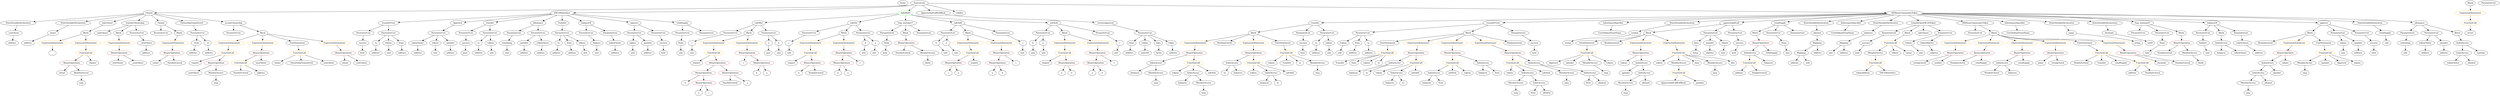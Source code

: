 strict digraph {
	graph [bb="0,0,15388,684"];
	node [label="\N"];
	Enter	[height=0.5,
		pos="5547.5,666",
		width=0.83628];
	Identifier_balances_8	[color=black,
		height=0.5,
		label=balances,
		pos="8779.5,90",
		width=1.1828];
	Parameter__newOwner	[color=black,
		height=0.5,
		label=_newOwner,
		pos="875.46,378",
		width=1.5432];
	ElementaryTypeName_address_17	[color=black,
		height=0.5,
		label=address,
		pos="875.46,306",
		width=1.0996];
	Parameter__newOwner -> ElementaryTypeName_address_17	[pos="e,875.46,324.1 875.46,359.7 875.46,352.41 875.46,343.73 875.46,335.54"];
	ExpressionStatement_Unnamed_20	[color=orange,
		height=0.5,
		label=ExpressionStatement,
		pos="7349.5,378",
		width=2.458];
	BinaryOperation_Unnamed_28	[color=brown,
		height=0.5,
		label=BinaryOperation,
		pos="7343.5,306",
		width=1.9867];
	ExpressionStatement_Unnamed_20 -> BinaryOperation_Unnamed_28	[pos="e,7344.9,324.1 7348,359.7 7347.4,352.41 7346.6,343.73 7345.9,335.54"];
	NumberLiteral_Unnamed	[color=black,
		height=0.5,
		label=NumberLiteral,
		pos="5548.5,306",
		width=1.765];
	VariableDeclaration_balances	[color=black,
		height=0.5,
		label=balances,
		pos="11541,450",
		width=1.1828];
	Mapping_Unnamed	[color=black,
		height=0.5,
		label=Mapping,
		pos="11412,378",
		width=1.2105];
	VariableDeclaration_balances -> Mapping_Unnamed	[pos="e,11438,392.8 11516,435.17 11497,424.62 11470,409.97 11448,398.27"];
	Identifier_balances_3	[color=black,
		height=0.5,
		label=balances,
		pos="6953.5,162",
		width=1.1828];
	ElementaryTypeName_uint_20	[color=black,
		height=0.5,
		label=uint,
		pos="14704,378",
		width=0.75];
	FunctionDefinition_transfer_1	[color=black,
		height=0.5,
		label=transfer,
		pos="8065.5,522",
		width=1.0719];
	Block_Unnamed_12	[color=black,
		height=0.5,
		label=Block,
		pos="7702.5,450",
		width=0.90558];
	FunctionDefinition_transfer_1 -> Block_Unnamed_12	[pos="e,7732.9,456.88 8030.3,514.22 7962.9,501.23 7815.8,472.86 7743.8,458.98"];
	ParameterList_Unnamed_35	[color=black,
		height=0.5,
		label=ParameterList,
		pos="7995.5,450",
		width=1.7095];
	FunctionDefinition_transfer_1 -> ParameterList_Unnamed_35	[pos="e,8012.3,467.8 8049.6,505.12 8040.9,496.42 8029.9,485.45 8020.1,475.66"];
	ParameterList_Unnamed_34	[color=black,
		height=0.5,
		label=ParameterList,
		pos="8136.5,450",
		width=1.7095];
	FunctionDefinition_transfer_1 -> ParameterList_Unnamed_34	[pos="e,8119.5,467.71 8081.2,505.46 8090.1,496.72 8101.4,485.59 8111.4,475.68"];
	ParameterList_Unnamed_11	[color=black,
		height=0.5,
		label=ParameterList,
		pos="4165.5,450",
		width=1.7095];
	Parameter_None_1	[color=black,
		height=0.5,
		label=None,
		pos="4161.5,378",
		width=0.85014];
	ParameterList_Unnamed_11 -> Parameter_None_1	[pos="e,4162.4,396.1 4164.5,431.7 4164.1,424.41 4163.6,415.73 4163.1,407.54"];
	Identifier_tokens_1	[color=black,
		height=0.5,
		label=tokens,
		pos="7705.5,162",
		width=0.97489];
	FunctionCall_Unnamed_16	[color=orange,
		height=0.5,
		label=FunctionCall,
		pos="9324.5,234",
		width=1.6125];
	Identifier_tokens_6	[color=black,
		height=0.5,
		label=tokens,
		pos="9319.5,162",
		width=0.97489];
	FunctionCall_Unnamed_16 -> Identifier_tokens_6	[pos="e,9320.7,180.1 9323.2,215.7 9322.7,208.41 9322.1,199.73 9321.5,191.54"];
	IndexAccess_Unnamed_13	[color=black,
		height=0.5,
		label=IndexAccess,
		pos="9431.5,162",
		width=1.6402];
	FunctionCall_Unnamed_16 -> IndexAccess_Unnamed_13	[pos="e,9407.5,178.66 9348.5,217.29 9363.1,207.74 9381.9,195.41 9398,184.91"];
	Identifier_safeSub_2	[color=black,
		height=0.5,
		label=safeSub,
		pos="9549.5,162",
		width=1.1274];
	FunctionCall_Unnamed_16 -> Identifier_safeSub_2	[pos="e,9518,173.86 9365.6,220.97 9401.1,210.47 9453.8,194.66 9499.5,180 9502,179.18 9504.6,178.33 9507.2,177.47"];
	ParameterList_Unnamed	[color=black,
		height=0.5,
		label=ParameterList,
		pos="5816.5,450",
		width=1.7095];
	Parameter_b	[color=black,
		height=0.5,
		label=b,
		pos="5740.5,378",
		width=0.75];
	ParameterList_Unnamed -> Parameter_b	[pos="e,5755.8,393.11 5798.5,432.41 5788.2,422.97 5775.2,411.03 5764.2,400.83"];
	Parameter_a	[color=black,
		height=0.5,
		label=a,
		pos="5812.5,378",
		width=0.75];
	ParameterList_Unnamed -> Parameter_a	[pos="e,5813.4,396.1 5815.5,431.7 5815.1,424.41 5814.6,415.73 5814.1,407.54"];
	Parameter_tokens_1	[color=black,
		height=0.5,
		label=tokens,
		pos="3881.5,378",
		width=0.97489];
	ElementaryTypeName_uint_16	[color=black,
		height=0.5,
		label=uint,
		pos="3881.5,306",
		width=0.75];
	Parameter_tokens_1 -> ElementaryTypeName_uint_16	[pos="e,3881.5,324.1 3881.5,359.7 3881.5,352.41 3881.5,343.73 3881.5,335.54"];
	ParameterList_Unnamed_13	[color=black,
		height=0.5,
		label=ParameterList,
		pos="3601.5,450",
		width=1.7095];
	Parameter_balance	[color=black,
		height=0.5,
		label=balance,
		pos="3659.5,378",
		width=1.0719];
	ParameterList_Unnamed_13 -> Parameter_balance	[pos="e,3646,395.31 3615.5,432.05 3622.4,423.68 3631,413.4 3638.6,404.13"];
	Identifier_spender_3	[color=black,
		height=0.5,
		label=spender,
		pos="10035,162",
		width=1.1135];
	Identifier_balances_10	[color=black,
		height=0.5,
		label=balances,
		pos="8573.5,90",
		width=1.1828];
	ParameterList_Unnamed_36	[color=black,
		height=0.5,
		label=ParameterList,
		pos="13193,450",
		width=1.7095];
	VariableDeclaration_to	[color=black,
		height=0.5,
		label=to,
		pos="3411.5,378",
		width=0.75];
	ElementaryTypeName_address_8	[color=black,
		height=0.5,
		label=address,
		pos="3397.5,306",
		width=1.0996];
	VariableDeclaration_to -> ElementaryTypeName_address_8	[pos="e,3400.9,324.1 3408,359.7 3406.5,352.32 3404.8,343.52 3403.1,335.25"];
	Block_Unnamed_17	[color=black,
		height=0.5,
		label=Block,
		pos="10163,450",
		width=0.90558];
	EmitStatement_Unnamed_5	[color=black,
		height=0.5,
		label=EmitStatement,
		pos="9818.5,378",
		width=1.7788];
	Block_Unnamed_17 -> EmitStatement_Unnamed_5	[pos="e,9865.5,390.48 10139,437.97 10133,435.74 10127,433.59 10121,432 10022,404.41 9993,415.75 9891.5,396 9886.6,395.05 9881.5,394.01 \
9876.5,392.92"];
	BooleanLiteral_Unnamed_3	[color=black,
		height=0.5,
		label=BooleanLiteral,
		pos="9964.5,378",
		width=1.7788];
	Block_Unnamed_17 -> BooleanLiteral_Unnamed_3	[pos="e,10006,392.18 10138,438.33 10132,436.18 10127,433.97 10121,432 10087,419.13 10047,405.8 10017,395.73"];
	ExpressionStatement_Unnamed_26	[color=orange,
		height=0.5,
		label=ExpressionStatement,
		pos="10135,378",
		width=2.458];
	Block_Unnamed_17 -> ExpressionStatement_Unnamed_26	[pos="e,10142,396.28 10157,432.05 10154,424.52 10150,415.44 10147,406.94"];
	ExpressionStatement_Unnamed_27	[color=orange,
		height=0.5,
		label=ExpressionStatement,
		pos="10330,378",
		width=2.458];
	Block_Unnamed_17 -> ExpressionStatement_Unnamed_27	[pos="e,10293,394.68 10189,438.37 10214,427.97 10252,411.87 10283,399.06"];
	Parameter_to	[color=black,
		height=0.5,
		label=to,
		pos="2913.5,378",
		width=0.75];
	ElementaryTypeName_address_3	[color=black,
		height=0.5,
		label=address,
		pos="2913.5,306",
		width=1.0996];
	Parameter_to -> ElementaryTypeName_address_3	[pos="e,2913.5,324.1 2913.5,359.7 2913.5,352.41 2913.5,343.73 2913.5,335.54"];
	NumberLiteral_Unnamed_11	[color=black,
		height=0.5,
		label=NumberLiteral,
		pos="13345,306",
		width=1.765];
	FunctionDefinition_transferFrom_1	[color=black,
		height=0.5,
		label=transferFrom,
		pos="9151.5,522",
		width=1.6402];
	ParameterList_Unnamed_40	[color=black,
		height=0.5,
		label=ParameterList,
		pos="8378.5,450",
		width=1.7095];
	FunctionDefinition_transferFrom_1 -> ParameterList_Unnamed_40	[pos="e,8436.6,456.26 9095.2,515.91 8956.8,503.37 8599.4,471.01 8448,457.29"];
	Block_Unnamed_15	[color=black,
		height=0.5,
		label=Block,
		pos="9053.5,450",
		width=0.90558];
	FunctionDefinition_transferFrom_1 -> Block_Unnamed_15	[pos="e,9073,464.93 9129.2,505.12 9115.3,495.19 9097.3,482.3 9082.3,471.6"];
	ParameterList_Unnamed_41	[color=black,
		height=0.5,
		label=ParameterList,
		pos="9346.5,450",
		width=1.7095];
	FunctionDefinition_transferFrom_1 -> ParameterList_Unnamed_41	[pos="e,9308.8,464.52 9188.6,507.67 9219.7,496.5 9264.3,480.48 9298.2,468.32"];
	MemberAccess_Unnamed_11	[color=black,
		height=0.5,
		label=MemberAccess,
		pos="10035,90",
		width=1.9174];
	Identifier_msg_9	[color=black,
		height=0.5,
		label=msg,
		pos="10035,18",
		width=0.75];
	MemberAccess_Unnamed_11 -> Identifier_msg_9	[pos="e,10035,36.104 10035,71.697 10035,64.407 10035,55.726 10035,47.536"];
	Parameter_success	[color=black,
		height=0.5,
		label=success,
		pos="2828.5,378",
		width=1.1135];
	ElementaryTypeName_bool_1	[color=black,
		height=0.5,
		label=bool,
		pos="2828.5,306",
		width=0.76697];
	Parameter_success -> ElementaryTypeName_bool_1	[pos="e,2828.5,324.1 2828.5,359.7 2828.5,352.41 2828.5,343.73 2828.5,335.54"];
	MemberAccess_Unnamed_15	[color=black,
		height=0.5,
		label=MemberAccess,
		pos="11612,306",
		width=1.9174];
	FunctionCall_Unnamed_24	[color=orange,
		height=0.5,
		label=FunctionCall,
		pos="11612,234",
		width=1.6125];
	MemberAccess_Unnamed_15 -> FunctionCall_Unnamed_24	[pos="e,11612,252.1 11612,287.7 11612,280.41 11612,271.73 11612,263.54"];
	Identifier_newOwner	[color=black,
		height=0.5,
		label=newOwner,
		pos="676.46,234",
		width=1.4046];
	ParameterList_Unnamed_3	[color=black,
		height=0.5,
		label=ParameterList,
		pos="5451.5,450",
		width=1.7095];
	Parameter_None	[color=black,
		height=0.5,
		label=None,
		pos="5451.5,378",
		width=0.85014];
	ParameterList_Unnamed_3 -> Parameter_None	[pos="e,5451.5,396.1 5451.5,431.7 5451.5,424.41 5451.5,415.73 5451.5,407.54"];
	ElementaryTypeName_address_32	[color=black,
		height=0.5,
		label=address,
		pos="11985,306",
		width=1.0996];
	Identifier_tokens_9	[color=black,
		height=0.5,
		label=tokens,
		pos="10023,234",
		width=0.97489];
	ElementaryTypeName_string	[color=black,
		height=0.5,
		label=string,
		pos="9705.5,378",
		width=0.864];
	ElementaryTypeName_uint_14	[color=black,
		height=0.5,
		label=uint,
		pos="3092.5,306",
		width=0.75];
	Identifier_msg_10	[color=black,
		height=0.5,
		label=msg,
		pos="9927.5,162",
		width=0.75];
	ExpressionStatement_Unnamed_1	[color=orange,
		height=0.5,
		label=ExpressionStatement,
		pos="5945.5,378",
		width=2.458];
	FunctionCall_Unnamed	[color=orange,
		height=0.5,
		label=FunctionCall,
		pos="5988.5,306",
		width=1.6125];
	ExpressionStatement_Unnamed_1 -> FunctionCall_Unnamed	[pos="e,5978,324.1 5956.1,359.7 5960.9,351.9 5966.7,342.51 5972,333.83"];
	Identifier_ApproveAndCallFallBack	[color=black,
		height=0.5,
		label=ApproveAndCallFallBack,
		pos="10360,90",
		width=2.957];
	FunctionDefinition_safeMul	[color=black,
		height=0.5,
		label=safeMul,
		pos="4631.5,522",
		width=1.1135];
	ParameterList_Unnamed_7	[color=black,
		height=0.5,
		label=ParameterList,
		pos="4451.5,450",
		width=1.7095];
	FunctionDefinition_safeMul -> ParameterList_Unnamed_7	[pos="e,4487.4,464.99 4601.7,509.44 4573.6,498.49 4530.8,481.86 4498.1,469.14"];
	Block_Unnamed_3	[color=black,
		height=0.5,
		label=Block,
		pos="4565.5,450",
		width=0.90558];
	FunctionDefinition_safeMul -> Block_Unnamed_3	[pos="e,4579.9,466.34 4616.5,505.12 4608,496.13 4597.3,484.72 4587.8,474.7"];
	ParameterList_Unnamed_6	[color=black,
		height=0.5,
		label=ParameterList,
		pos="4698.5,450",
		width=1.7095];
	FunctionDefinition_safeMul -> ParameterList_Unnamed_6	[pos="e,4682.4,467.8 4646.7,505.12 4654.9,496.51 4665.3,485.67 4674.6,475.96"];
	FunctionDefinition_safeDiv	[color=black,
		height=0.5,
		label=safeDiv,
		pos="5237.5,522",
		width=1.0719];
	ParameterList_Unnamed_9	[color=black,
		height=0.5,
		label=ParameterList,
		pos="4950.5,450",
		width=1.7095];
	FunctionDefinition_safeDiv -> ParameterList_Unnamed_9	[pos="e,4996.6,462.26 5203.7,512.76 5155.5,501 5066.2,479.23 5007.6,464.93"];
	Block_Unnamed_4	[color=black,
		height=0.5,
		label=Block,
		pos="5170.5,450",
		width=0.90558];
	FunctionDefinition_safeDiv -> Block_Unnamed_4	[pos="e,5185.1,466.34 5222.3,505.12 5213.6,496.04 5202.5,484.49 5192.9,474.39"];
	ParameterList_Unnamed_8	[color=black,
		height=0.5,
		label=ParameterList,
		pos="5303.5,450",
		width=1.7095];
	FunctionDefinition_safeDiv -> ParameterList_Unnamed_8	[pos="e,5287.6,467.8 5252.4,505.12 5260.6,496.51 5270.8,485.67 5279.9,475.96"];
	ElementaryTypeName_uint_24	[color=black,
		height=0.5,
		label=uint,
		pos="13610,306",
		width=0.75];
	ExpressionStatement_Unnamed_11	[color=orange,
		height=0.5,
		label=ExpressionStatement,
		pos="713.46,378",
		width=2.458];
	BinaryOperation_Unnamed_18	[color=brown,
		height=0.5,
		label=BinaryOperation,
		pos="713.46,306",
		width=1.9867];
	ExpressionStatement_Unnamed_11 -> BinaryOperation_Unnamed_18	[pos="e,713.46,324.1 713.46,359.7 713.46,352.41 713.46,343.73 713.46,335.54"];
	IndexAccess_Unnamed_19	[color=black,
		height=0.5,
		label=IndexAccess,
		pos="10135,234",
		width=1.6402];
	IndexAccess_Unnamed_19 -> Identifier_spender_3	[pos="e,10056,177.63 10113,217.12 10099,207.29 10081,194.58 10065,183.94"];
	IndexAccess_Unnamed_20	[color=black,
		height=0.5,
		label=IndexAccess,
		pos="10152,162",
		width=1.6402];
	IndexAccess_Unnamed_19 -> IndexAccess_Unnamed_20	[pos="e,10148,180.1 10140,215.7 10141,208.32 10144,199.52 10146,191.25"];
	ElementaryTypeName_uint_29	[color=black,
		height=0.5,
		label=uint,
		pos="10636,306",
		width=0.75];
	ContractDefinition_Owned	[color=black,
		height=0.5,
		label=Owned,
		pos="896.46,594",
		width=1.0442];
	StateVariableDeclaration_Unnamed_1	[color=black,
		height=0.5,
		label=StateVariableDeclaration,
		pos="101.46,522",
		width=2.8184];
	ContractDefinition_Owned -> StateVariableDeclaration_Unnamed_1	[pos="e,190.72,530.86 859.45,589.74 742.83,579.47 380.24,547.55 202.18,531.87"];
	StateVariableDeclaration_Unnamed	[color=black,
		height=0.5,
		label=StateVariableDeclaration,
		pos="424.46,522",
		width=2.8184];
	ContractDefinition_Owned -> StateVariableDeclaration_Unnamed	[pos="e,500.52,534.28 860.99,587.74 787.45,576.83 616.53,551.48 511.71,535.94"];
	ModifierDefinition_onlyOwner	[color=black,
		height=0.5,
		label=onlyOwner,
		pos="635.46,522",
		width=1.4323];
	ContractDefinition_Owned -> ModifierDefinition_onlyOwner	[pos="e,675.33,533.69 864.2,584.35 819.72,572.42 739.12,550.8 686.45,536.68"];
	FunctionDefinition_transferOwnership	[color=black,
		height=0.5,
		label=transferOwnership,
		pos="804.46,522",
		width=2.1947];
	ContractDefinition_Owned -> FunctionDefinition_transferOwnership	[pos="e,826.2,539.54 876.95,578.15 864.87,568.96 849.08,556.95 835.33,546.48"];
	FunctionDefinition_Owned	[color=black,
		height=0.5,
		label=Owned,
		pos="966.46,522",
		width=1.0442];
	ContractDefinition_Owned -> FunctionDefinition_Owned	[pos="e,950.97,538.49 912,577.46 921.06,568.4 932.68,556.79 942.85,546.61"];
	EventDefinition_OwnershipTransferred	[color=black,
		height=0.5,
		label=OwnershipTransferred,
		pos="1153.5,522",
		width=2.6243];
	ContractDefinition_Owned -> EventDefinition_OwnershipTransferred	[pos="e,1101,537.28 928.75,584.21 969.07,573.22 1039,554.19 1090.1,540.26"];
	FunctionDefinition_acceptOwnership	[color=black,
		height=0.5,
		label=acceptOwnership,
		pos="1407.5,522",
		width=2.0976];
	ContractDefinition_Owned -> FunctionDefinition_acceptOwnership	[pos="e,1343.2,531.8 932.39,588.08 1015.1,576.75 1220.3,548.64 1332.1,533.33"];
	Block_Unnamed_10	[color=black,
		height=0.5,
		label=Block,
		pos="10855,450",
		width=0.90558];
	BinaryOperation_Unnamed_27	[color=brown,
		height=0.5,
		label=BinaryOperation,
		pos="10864,378",
		width=1.9867];
	Block_Unnamed_10 -> BinaryOperation_Unnamed_27	[pos="e,10862,396.1 10858,431.7 10859,424.32 10860,415.52 10861,407.25"];
	ElementaryTypeName_address_13	[color=black,
		height=0.5,
		label=address,
		pos="177.46,378",
		width=1.0996];
	BinaryOperation_Unnamed_30	[color=brown,
		height=0.5,
		label=BinaryOperation,
		pos="13454,378",
		width=1.9867];
	BinaryOperation_Unnamed_30 -> NumberLiteral_Unnamed_11	[pos="e,13370,322.91 13429,360.76 13414,351.33 13396,339.32 13380,329.04"];
	MemberAccess_Unnamed_6	[color=black,
		height=0.5,
		label=MemberAccess,
		pos="13496,306",
		width=1.9174];
	BinaryOperation_Unnamed_30 -> MemberAccess_Unnamed_6	[pos="e,13486,324.1 13465,359.7 13470,351.9 13475,342.51 13480,333.83"];
	ElementaryTypeName_address	[color=black,
		height=0.5,
		label=address,
		pos="3772.5,306",
		width=1.0996];
	ElementaryTypeName_uint_13	[color=black,
		height=0.5,
		label=uint,
		pos="3659.5,306",
		width=0.75];
	ParameterList_Unnamed_44	[color=black,
		height=0.5,
		label=ParameterList,
		pos="10560,450",
		width=1.7095];
	Parameter_data_1	[color=black,
		height=0.5,
		label=data,
		pos="10463,378",
		width=0.75];
	ParameterList_Unnamed_44 -> Parameter_data_1	[pos="e,10481,391.88 10538,432.76 10524,422.56 10505,409.33 10491,398.55"];
	Parameter_spender_4	[color=black,
		height=0.5,
		label=spender,
		pos="10548,378",
		width=1.1135];
	ParameterList_Unnamed_44 -> Parameter_spender_4	[pos="e,10551,396.1 10557,431.7 10556,424.32 10555,415.52 10553,407.25"];
	Parameter_tokens_7	[color=black,
		height=0.5,
		label=tokens,
		pos="10641,378",
		width=0.97489];
	ParameterList_Unnamed_44 -> Parameter_tokens_7	[pos="e,10624,394.04 10580,432.41 10590,423.13 10604,411.44 10616,401.36"];
	ElementaryTypeName_address_31	[color=black,
		height=0.5,
		label=address,
		pos="10551,306",
		width=1.0996];
	ElementaryTypeName_bool_5	[color=black,
		height=0.5,
		label=bool,
		pos="13236,306",
		width=0.76697];
	ElementaryTypeName_address_27	[color=black,
		height=0.5,
		label=address,
		pos="8320.5,306",
		width=1.0996];
	ParameterList_Unnamed_4	[color=black,
		height=0.5,
		label=ParameterList,
		pos="6417.5,450",
		width=1.7095];
	Parameter_b_1	[color=black,
		height=0.5,
		label=b,
		pos="6345.5,378",
		width=0.75];
	ParameterList_Unnamed_4 -> Parameter_b_1	[pos="e,6360,393.11 6400.4,432.41 6390.8,423.06 6378.6,411.26 6368.2,401.13"];
	Parameter_a_1	[color=black,
		height=0.5,
		label=a,
		pos="6417.5,378",
		width=0.75];
	ParameterList_Unnamed_4 -> Parameter_a_1	[pos="e,6417.5,396.1 6417.5,431.7 6417.5,424.41 6417.5,415.73 6417.5,407.54"];
	ElementaryTypeName_uint_26	[color=black,
		height=0.5,
		label=uint,
		pos="14428,306",
		width=0.75];
	Identifier_a_6	[color=black,
		height=0.5,
		label=a,
		pos="4273.5,18",
		width=0.75];
	ElementaryTypeName_uint_1	[color=black,
		height=0.5,
		label=uint,
		pos="5813.5,306",
		width=0.75];
	VariableDeclaration_newOwner	[color=black,
		height=0.5,
		label=newOwner,
		pos="91.462,450",
		width=1.4046];
	StateVariableDeclaration_Unnamed_1 -> VariableDeclaration_newOwner	[pos="e,93.906,468.1 98.991,503.7 97.937,496.32 96.68,487.52 95.498,479.25"];
	FunctionCall_Unnamed_4	[color=orange,
		height=0.5,
		label=FunctionCall,
		pos="518.46,306",
		width=1.6125];
	BinaryOperation_Unnamed_17	[color=brown,
		height=0.5,
		label=BinaryOperation,
		pos="411.46,234",
		width=1.9867];
	FunctionCall_Unnamed_4 -> BinaryOperation_Unnamed_17	[pos="e,436.14,251.14 494.45,289.29 480.06,279.88 461.53,267.76 445.64,257.36"];
	Identifier_require_4	[color=black,
		height=0.5,
		label=require,
		pos="537.46,234",
		width=1.0026];
	FunctionCall_Unnamed_4 -> Identifier_require_4	[pos="e,532.82,252.1 523.16,287.7 525.18,280.24 527.6,271.32 529.87,262.97"];
	ElementaryTypeName_uint_27	[color=black,
		height=0.5,
		label=uint,
		pos="8235.5,306",
		width=0.75];
	ParameterList_Unnamed_18	[color=black,
		height=0.5,
		label=ParameterList,
		pos="3883.5,450",
		width=1.7095];
	ParameterList_Unnamed_18 -> Parameter_tokens_1	[pos="e,3882,396.1 3883,431.7 3882.8,424.41 3882.5,415.73 3882.3,407.54"];
	Parameter_spender_1	[color=black,
		height=0.5,
		label=spender,
		pos="3974.5,378",
		width=1.1135];
	ParameterList_Unnamed_18 -> Parameter_spender_1	[pos="e,3955,393.95 3904.6,432.76 3916.9,423.25 3932.7,411.1 3946.2,400.77"];
	Identifier_require_2	[color=black,
		height=0.5,
		label=require,
		pos="4264.5,234",
		width=1.0026];
	VariableDeclaration_owner	[color=black,
		height=0.5,
		label=owner,
		pos="325.46,450",
		width=0.93331];
	VariableDeclaration_owner -> ElementaryTypeName_address_13	[pos="e,204.19,391.64 301.02,437.44 277.47,426.3 241.51,409.29 214.45,396.49"];
	BinaryOperation_Unnamed_11	[color=brown,
		height=0.5,
		label=BinaryOperation,
		pos="4307.5,162",
		width=1.9867];
	Identifier_b_4	[color=black,
		height=0.5,
		label=b,
		pos="4192.5,90",
		width=0.75];
	BinaryOperation_Unnamed_11 -> Identifier_b_4	[pos="e,4211.9,102.84 4281.1,144.94 4263.4,134.16 4240,119.95 4221.7,108.82"];
	BinaryOperation_Unnamed_12	[color=brown,
		height=0.5,
		label=BinaryOperation,
		pos="4309.5,90",
		width=1.9867];
	BinaryOperation_Unnamed_11 -> BinaryOperation_Unnamed_12	[pos="e,4309,108.1 4308,143.7 4308.2,136.41 4308.4,127.73 4308.6,119.54"];
	IndexAccess_Unnamed_18	[color=black,
		height=0.5,
		label=IndexAccess,
		pos="15169,306",
		width=1.6402];
	Identifier_tokenOwner_1	[color=black,
		height=0.5,
		label=tokenOwner,
		pos="15112,234",
		width=1.5571];
	IndexAccess_Unnamed_18 -> Identifier_tokenOwner_1	[pos="e,15126,251.79 15156,288.05 15149,279.8 15141,269.7 15133,260.54"];
	Identifier_allowed_3	[color=black,
		height=0.5,
		label=allowed,
		pos="15225,234",
		width=1.0858];
	IndexAccess_Unnamed_18 -> Identifier_allowed_3	[pos="e,15212,251.31 15183,288.05 15190,279.68 15198,269.4 15205,260.13"];
	BinaryOperation_Unnamed_9	[color=brown,
		height=0.5,
		label=BinaryOperation,
		pos="4390.5,234",
		width=1.9867];
	BinaryOperation_Unnamed_9 -> BinaryOperation_Unnamed_11	[pos="e,4327.3,179.71 4370.8,216.41 4360.4,207.67 4347.5,196.79 4336.1,187.13"];
	BinaryOperation_Unnamed_10	[color=brown,
		height=0.5,
		label=BinaryOperation,
		pos="4468.5,162",
		width=1.9867];
	BinaryOperation_Unnamed_9 -> BinaryOperation_Unnamed_10	[pos="e,4449.8,179.71 4408.9,216.41 4418.7,207.67 4430.8,196.79 4441.6,187.13"];
	Identifier_tokens_12	[color=black,
		height=0.5,
		label=tokens,
		pos="11734,306",
		width=0.97489];
	StateVariableDeclaration_Unnamed -> VariableDeclaration_owner	[pos="e,345.21,464.97 400.5,504.05 386.6,494.23 369.01,481.79 354.35,471.43"];
	BinaryOperation_Unnamed_14	[color=brown,
		height=0.5,
		label=BinaryOperation,
		pos="5170.5,306",
		width=1.9867];
	BinaryOperation_Unnamed_15	[color=brown,
		height=0.5,
		label=BinaryOperation,
		pos="5154.5,234",
		width=1.9867];
	BinaryOperation_Unnamed_14 -> BinaryOperation_Unnamed_15	[pos="e,5158.4,252.1 5166.5,287.7 5164.8,280.32 5162.8,271.52 5160.9,263.25"];
	Identifier_c_5	[color=black,
		height=0.5,
		label=c,
		pos="5271.5,234",
		width=0.75];
	BinaryOperation_Unnamed_14 -> Identifier_c_5	[pos="e,5253.3,247.59 5194.1,288.59 5209.1,278.21 5228.5,264.77 5244.1,253.94"];
	BinaryOperation_Unnamed_6	[color=brown,
		height=0.5,
		label=BinaryOperation,
		pos="6734.5,234",
		width=1.9867];
	Identifier_a_3	[color=black,
		height=0.5,
		label=a,
		pos="6726.5,162",
		width=0.75];
	BinaryOperation_Unnamed_6 -> Identifier_a_3	[pos="e,6728.4,180.1 6732.5,215.7 6731.7,208.41 6730.7,199.73 6729.7,191.54"];
	Identifier_b_2	[color=black,
		height=0.5,
		label=b,
		pos="6798.5,162",
		width=0.75];
	BinaryOperation_Unnamed_6 -> Identifier_b_2	[pos="e,6784.9,177.89 6750,216.05 6758.1,207.13 6768.2,196.06 6777.1,186.33"];
	ExpressionStatement_Unnamed_12	[color=orange,
		height=0.5,
		label=ExpressionStatement,
		pos="1389.5,378",
		width=2.458];
	FunctionCall_Unnamed_5	[color=orange,
		height=0.5,
		label=FunctionCall,
		pos="1376.5,306",
		width=1.6125];
	ExpressionStatement_Unnamed_12 -> FunctionCall_Unnamed_5	[pos="e,1379.6,324.1 1386.2,359.7 1384.9,352.32 1383.2,343.52 1381.7,335.25"];
	Identifier_from_3	[color=black,
		height=0.5,
		label=from,
		pos="9466.5,18",
		width=0.7947];
	ElementaryTypeName_address_1	[color=black,
		height=0.5,
		label=address,
		pos="3300.5,306",
		width=1.0996];
	FunctionCall_Unnamed_1	[color=orange,
		height=0.5,
		label=FunctionCall,
		pos="6550.5,306",
		width=1.6125];
	Identifier_require_1	[color=black,
		height=0.5,
		label=require,
		pos="6434.5,234",
		width=1.0026];
	FunctionCall_Unnamed_1 -> Identifier_require_1	[pos="e,6456.6,248.37 6524.7,289.46 6507.5,279.07 6484.7,265.3 6466.3,254.22"];
	BinaryOperation_Unnamed_4	[color=brown,
		height=0.5,
		label=BinaryOperation,
		pos="6560.5,234",
		width=1.9867];
	FunctionCall_Unnamed_1 -> BinaryOperation_Unnamed_4	[pos="e,6558,252.1 6552.9,287.7 6554,280.32 6555.2,271.52 6556.4,263.25"];
	Identifier_c_2	[color=black,
		height=0.5,
		label=c,
		pos="6851.5,234",
		width=0.75];
	BinaryOperation_Unnamed_2	[color=brown,
		height=0.5,
		label=BinaryOperation,
		pos="5869.5,234",
		width=1.9867];
	Identifier_c_1	[color=black,
		height=0.5,
		label=c,
		pos="5833.5,162",
		width=0.75];
	BinaryOperation_Unnamed_2 -> Identifier_c_1	[pos="e,5841.8,179.14 5860.6,215.7 5856.5,207.75 5851.5,198.16 5847,189.34"];
	Identifier_a_1	[color=black,
		height=0.5,
		label=a,
		pos="5905.5,162",
		width=0.75];
	BinaryOperation_Unnamed_2 -> Identifier_a_1	[pos="e,5897.2,179.14 5878.4,215.7 5882.4,207.75 5887.4,198.16 5891.9,189.34"];
	Identifier_newOwner_1	[color=black,
		height=0.5,
		label=newOwner,
		pos="1160.5,162",
		width=1.4046];
	Parameter_tokens_6	[color=black,
		height=0.5,
		label=tokens,
		pos="8253.5,378",
		width=0.97489];
	Parameter_tokens_6 -> ElementaryTypeName_uint_27	[pos="e,8239.9,324.1 8249,359.7 8247.1,352.32 8244.9,343.52 8242.7,335.25"];
	Identifier_b_3	[color=black,
		height=0.5,
		label=b,
		pos="4627.5,162",
		width=0.75];
	ElementaryTypeName_address_12	[color=black,
		height=0.5,
		label=address,
		pos="7214.5,306",
		width=1.0996];
	ContractDefinition_ERC20Interface	[color=black,
		height=0.5,
		label=ERC20Interface,
		pos="3460.5,594",
		width=1.959];
	FunctionDefinition_transferFrom	[color=black,
		height=0.5,
		label=transferFrom,
		pos="2343.5,522",
		width=1.6402];
	ContractDefinition_ERC20Interface -> FunctionDefinition_transferFrom	[pos="e,2400.9,526.6 3392.7,588.75 3193.7,576.28 2612.3,539.85 2412.1,527.3"];
	EventDefinition_Approval	[color=black,
		height=0.5,
		label=Approval,
		pos="2795.5,522",
		width=1.266];
	ContractDefinition_ERC20Interface -> EventDefinition_Approval	[pos="e,2838.6,528.28 3395.4,586.73 3296.8,577.13 3103.5,558.02 2939.5,540 2909.8,536.74 2876.7,532.85 2849.8,529.62"];
	FunctionDefinition_transfer	[color=black,
		height=0.5,
		label=transfer,
		pos="2987.5,522",
		width=1.0719];
	ContractDefinition_ERC20Interface -> FunctionDefinition_transfer	[pos="e,3023.8,528.38 3400.6,584.13 3305.5,570.07 3122,542.91 3035.2,530.06"];
	FunctionDefinition_allowance	[color=black,
		height=0.5,
		label=allowance,
		pos="3287.5,522",
		width=1.3076];
	ContractDefinition_ERC20Interface -> FunctionDefinition_allowance	[pos="e,3319,535.77 3424.2,578.33 3396.6,567.16 3358.6,551.78 3329.6,540.07"];
	EventDefinition_Transfer	[color=black,
		height=0.5,
		label=Transfer,
		pos="3460.5,522",
		width=1.1689];
	ContractDefinition_ERC20Interface -> EventDefinition_Transfer	[pos="e,3460.5,540.1 3460.5,575.7 3460.5,568.41 3460.5,559.73 3460.5,551.54"];
	FunctionDefinition_balanceOf	[color=black,
		height=0.5,
		label=balanceOf,
		pos="3601.5,522",
		width=1.3491];
	ContractDefinition_ERC20Interface -> FunctionDefinition_balanceOf	[pos="e,3573.1,537.07 3491.8,577.46 3512.8,567.03 3540.6,553.22 3563,542.11"];
	FunctionDefinition_approve	[color=black,
		height=0.5,
		label=approve,
		pos="3883.5,522",
		width=1.1412];
	ContractDefinition_ERC20Interface -> FunctionDefinition_approve	[pos="e,3845.3,529.31 3518.4,583.41 3602.2,569.55 3755.7,544.14 3834.3,531.14"];
	FunctionDefinition_totalSupply	[color=black,
		height=0.5,
		label=totalSupply,
		pos="4165.5,522",
		width=1.4739];
	ContractDefinition_ERC20Interface -> FunctionDefinition_totalSupply	[pos="e,4115.1,528 3525.2,586.57 3660.5,573.14 3971.5,542.26 4103.9,529.11"];
	Parameter_to_1	[color=black,
		height=0.5,
		label=to,
		pos="2263.5,378",
		width=0.75];
	ElementaryTypeName_address_6	[color=black,
		height=0.5,
		label=address,
		pos="2261.5,306",
		width=1.0996];
	Parameter_to_1 -> ElementaryTypeName_address_6	[pos="e,2262,324.1 2263,359.7 2262.8,352.41 2262.5,343.73 2262.3,335.54"];
	IndexAccess_Unnamed_6	[color=black,
		height=0.5,
		label=IndexAccess,
		pos="7817.5,162",
		width=1.6402];
	Identifier_balances_6	[color=black,
		height=0.5,
		label=balances,
		pos="7773.5,90",
		width=1.1828];
	IndexAccess_Unnamed_6 -> Identifier_balances_6	[pos="e,7784,107.79 7806.8,144.05 7801.8,136.06 7795.7,126.33 7790.1,117.4"];
	Identifier_to_1	[color=black,
		height=0.5,
		label=to,
		pos="7861.5,90",
		width=0.75];
	IndexAccess_Unnamed_6 -> Identifier_to_1	[pos="e,7851.5,106.83 7828.1,144.05 7833.3,135.73 7839.8,125.54 7845.5,116.32"];
	EmitStatement_Unnamed_4	[color=black,
		height=0.5,
		label=EmitStatement,
		pos="8551.5,378",
		width=1.7788];
	FunctionCall_Unnamed_18	[color=orange,
		height=0.5,
		label=FunctionCall,
		pos="8533.5,306",
		width=1.6125];
	EmitStatement_Unnamed_4 -> FunctionCall_Unnamed_18	[pos="e,8537.9,324.1 8547,359.7 8545.1,352.32 8542.9,343.52 8540.7,335.25"];
	Parameter_c_2	[color=black,
		height=0.5,
		label=c,
		pos="4237.5,378",
		width=0.75];
	ElementaryTypeName_uint_8	[color=black,
		height=0.5,
		label=uint,
		pos="4237.5,306",
		width=0.75];
	Parameter_c_2 -> ElementaryTypeName_uint_8	[pos="e,4237.5,324.1 4237.5,359.7 4237.5,352.41 4237.5,343.73 4237.5,335.54"];
	ParameterList_Unnamed_7 -> Parameter_c_2	[pos="e,4258.6,389.61 4405.8,437.47 4369.5,427.79 4317.6,412.87 4273.5,396 4271.9,395.41 4270.4,394.79 4268.8,394.14"];
	InheritanceSpecifier_Unnamed_1	[color=black,
		height=0.5,
		label=InheritanceSpecifier,
		pos="9937.5,522",
		width=2.3333];
	UserDefinedTypeName_Unnamed_1	[color=black,
		height=0.5,
		label=UserDefinedTypeName,
		pos="9920.5,450",
		width=2.7214];
	InheritanceSpecifier_Unnamed_1 -> UserDefinedTypeName_Unnamed_1	[pos="e,9924.6,468.1 9933.3,503.7 9931.5,496.32 9929.3,487.52 9927.3,479.25"];
	NumberLiteral_Unnamed_1	[color=black,
		height=0.5,
		label=NumberLiteral,
		pos="4466.5,90",
		width=1.765];
	ParameterList_Unnamed_19	[color=black,
		height=0.5,
		label=ParameterList,
		pos="4024.5,450",
		width=1.7095];
	Parameter_success_1	[color=black,
		height=0.5,
		label=success,
		pos="4072.5,378",
		width=1.1135];
	ParameterList_Unnamed_19 -> Parameter_success_1	[pos="e,4061.3,395.31 4036.1,432.05 4041.7,423.85 4048.6,413.83 4054.8,404.71"];
	Identifier_a	[color=black,
		height=0.5,
		label=a,
		pos="6096.5,162",
		width=0.75];
	FunctionCall_Unnamed_22	[color=orange,
		height=0.5,
		label=FunctionCall,
		pos="15214,522",
		width=1.6125];
	Identifier_revert	[color=black,
		height=0.5,
		label=revert,
		pos="15214,450",
		width=0.87786];
	FunctionCall_Unnamed_22 -> Identifier_revert	[pos="e,15214,468.1 15214,503.7 15214,496.41 15214,487.73 15214,479.54"];
	BinaryOperation_Unnamed_10 -> NumberLiteral_Unnamed_1	[pos="e,4467,108.1 4468,143.7 4467.8,136.41 4467.5,127.73 4467.3,119.54"];
	Identifier_a_5	[color=black,
		height=0.5,
		label=a,
		pos="4575.5,90",
		width=0.75];
	BinaryOperation_Unnamed_10 -> Identifier_a_5	[pos="e,4556.8,103.21 4493.3,144.76 4509.5,134.16 4530.7,120.3 4547.5,109.31"];
	Block_Unnamed_6	[color=black,
		height=0.5,
		label=Block,
		pos="509.46,450",
		width=0.90558];
	ModifierDefinition_onlyOwner -> Block_Unnamed_6	[pos="e,531.93,463.48 608.74,506.15 589.21,495.31 562.63,480.54 541.89,469.01"];
	FunctionCall_Unnamed_19	[color=orange,
		height=0.5,
		label=FunctionCall,
		pos="9813.5,306",
		width=1.6125];
	EmitStatement_Unnamed_5 -> FunctionCall_Unnamed_19	[pos="e,9814.7,324.1 9817.2,359.7 9816.7,352.41 9816.1,343.73 9815.5,335.54"];
	BinaryOperation_Unnamed	[color=brown,
		height=0.5,
		label=BinaryOperation,
		pos="6140.5,306",
		width=1.9867];
	BinaryOperation_Unnamed_1	[color=brown,
		height=0.5,
		label=BinaryOperation,
		pos="6132.5,234",
		width=1.9867];
	BinaryOperation_Unnamed -> BinaryOperation_Unnamed_1	[pos="e,6134.4,252.1 6138.5,287.7 6137.7,280.41 6136.7,271.73 6135.7,263.54"];
	Identifier_c	[color=black,
		height=0.5,
		label=c,
		pos="6249.5,234",
		width=0.75];
	BinaryOperation_Unnamed -> Identifier_c	[pos="e,6230.4,247.21 6165.7,288.76 6182.3,278.16 6203.8,264.3 6221,253.31"];
	Identifier_require_5	[color=black,
		height=0.5,
		label=require,
		pos="1173.5,234",
		width=1.0026];
	FunctionCall_Unnamed_5 -> Identifier_require_5	[pos="e,1201.5,245.77 1337.4,292.34 1305.3,281.85 1258.8,266.38 1218.5,252 1216.4,251.26 1214.3,250.5 1212.2,249.72"];
	BinaryOperation_Unnamed_19	[color=brown,
		height=0.5,
		label=BinaryOperation,
		pos="1299.5,234",
		width=1.9867];
	FunctionCall_Unnamed_5 -> BinaryOperation_Unnamed_19	[pos="e,1317.8,251.63 1358.6,288.76 1348.9,279.97 1336.8,268.93 1326,259.14"];
	MemberAccess_Unnamed_8	[color=black,
		height=0.5,
		label=MemberAccess,
		pos="14191,234",
		width=1.9174];
	Identifier_msg_6	[color=black,
		height=0.5,
		label=msg,
		pos="14191,162",
		width=0.75];
	MemberAccess_Unnamed_8 -> Identifier_msg_6	[pos="e,14191,180.1 14191,215.7 14191,208.41 14191,199.73 14191,191.54"];
	ElementaryTypeName_address_14	[color=black,
		height=0.5,
		label=address,
		pos="80.462,378",
		width=1.0996];
	VariableDeclaration_newOwner -> ElementaryTypeName_address_14	[pos="e,83.15,396.1 88.743,431.7 87.584,424.32 86.202,415.52 84.902,407.25"];
	FunctionCall_Unnamed_20	[color=orange,
		height=0.5,
		label=FunctionCall,
		pos="10356,306",
		width=1.6125];
	Identifier_tokens_11	[color=black,
		height=0.5,
		label=tokens,
		pos="10247,234",
		width=0.97489];
	FunctionCall_Unnamed_20 -> Identifier_tokens_11	[pos="e,10269,248.76 10332,289.29 10316,279.11 10295,265.77 10278,254.86"];
	MemberAccess_Unnamed_13	[color=black,
		height=0.5,
		label=MemberAccess,
		pos="10369,234",
		width=1.9174];
	FunctionCall_Unnamed_20 -> MemberAccess_Unnamed_13	[pos="e,10366,252.1 10360,287.7 10361,280.32 10363,271.52 10364,263.25"];
	Identifier_data	[color=black,
		height=0.5,
		label=data,
		pos="10483,234",
		width=0.75];
	FunctionCall_Unnamed_20 -> Identifier_data	[pos="e,10463,246.26 10384,289.81 10404,278.6 10432,263.34 10453,251.77"];
	MemberAccess_Unnamed_14	[color=black,
		height=0.5,
		label=MemberAccess,
		pos="10597,234",
		width=1.9174];
	FunctionCall_Unnamed_20 -> MemberAccess_Unnamed_14	[pos="e,10552,248.06 10398,292.97 10438,281.44 10498,263.95 10542,251.2"];
	Identifier_this	[color=black,
		height=0.5,
		label=this,
		pos="10711,234",
		width=0.75];
	FunctionCall_Unnamed_20 -> Identifier_this	[pos="e,10691,245.98 10399,293.43 10407,291.47 10416,289.56 10423,288 10534,266.06 10567,284.52 10675,252 10677,251.52 10679,250.97 10680,\
250.38"];
	ContractDefinition_SafeMath	[color=green,
		height=0.5,
		label=SafeMath,
		pos="5563.5,594",
		width=1.2798];
	ContractDefinition_SafeMath -> FunctionDefinition_safeMul	[pos="e,4670.9,525.97 5518.5,589.62 5362.7,577.92 4846.5,539.15 4682.2,526.81"];
	ContractDefinition_SafeMath -> FunctionDefinition_safeDiv	[pos="e,5271.9,530.39 5523.8,584.49 5463,571.43 5347,546.51 5282.9,532.75"];
	FunctionDefinition_bug_tmstmp17	[color=black,
		height=0.5,
		label=bug_tmstmp17,
		pos="5563.5,522",
		width=1.8481];
	ContractDefinition_SafeMath -> FunctionDefinition_bug_tmstmp17	[pos="e,5563.5,540.1 5563.5,575.7 5563.5,568.41 5563.5,559.73 5563.5,551.54"];
	FunctionDefinition_safeAdd	[color=black,
		height=0.5,
		label=safeAdd,
		pos="5880.5,522",
		width=1.1689];
	ContractDefinition_SafeMath -> FunctionDefinition_safeAdd	[pos="e,5841.7,529.68 5598.3,581.88 5605.3,579.8 5612.6,577.74 5619.5,576 5692.3,557.58 5777.9,541.18 5830.7,531.67"];
	FunctionDefinition_safeSub	[color=black,
		height=0.5,
		label=safeSub,
		pos="6483.5,522",
		width=1.1274];
	ContractDefinition_SafeMath -> FunctionDefinition_safeSub	[pos="e,6442.9,524.23 5597.2,581.37 5604.5,579.26 5612.2,577.31 5619.5,576 5777,547.66 6270.6,529.79 6431.9,524.58"];
	BinaryOperation_Unnamed_31	[color=brown,
		height=0.5,
		label=BinaryOperation,
		pos="14069,306",
		width=1.9867];
	IndexAccess_Unnamed_7	[color=black,
		height=0.5,
		label=IndexAccess,
		pos="13957,234",
		width=1.6402];
	BinaryOperation_Unnamed_31 -> IndexAccess_Unnamed_7	[pos="e,13983,250.67 14043,288.76 14028,279.18 14009,266.92 13992,256.53"];
	Identifier_tokens_3	[color=black,
		height=0.5,
		label=tokens,
		pos="14069,234",
		width=0.97489];
	BinaryOperation_Unnamed_31 -> Identifier_tokens_3	[pos="e,14069,252.1 14069,287.7 14069,280.41 14069,271.73 14069,263.54"];
	Identifier_msg_1	[color=black,
		height=0.5,
		label=msg,
		pos="1298.5,90",
		width=0.75];
	IndexAccess_Unnamed_1	[color=black,
		height=0.5,
		label=IndexAccess,
		pos="10814,306",
		width=1.6402];
	FunctionCall_Unnamed_10	[color=orange,
		height=0.5,
		label=FunctionCall,
		pos="10814,234",
		width=1.6125];
	IndexAccess_Unnamed_1 -> FunctionCall_Unnamed_10	[pos="e,10814,252.1 10814,287.7 10814,280.41 10814,271.73 10814,263.54"];
	Identifier_balances_1	[color=black,
		height=0.5,
		label=balances,
		pos="10933,234",
		width=1.1828];
	IndexAccess_Unnamed_1 -> Identifier_balances_1	[pos="e,10910,249.07 10841,289.46 10858,279.27 10881,265.84 10900,254.87"];
	IndexAccess_Unnamed_10	[color=black,
		height=0.5,
		label=IndexAccess,
		pos="8840.5,162",
		width=1.6402];
	IndexAccess_Unnamed_10 -> Identifier_balances_8	[pos="e,8793.4,106.99 8826,144.41 8818.5,135.74 8809.1,124.97 8800.7,115.38"];
	Identifier_from_1	[color=black,
		height=0.5,
		label=from,
		pos="8868.5,90",
		width=0.7947];
	IndexAccess_Unnamed_10 -> Identifier_from_1	[pos="e,8861.8,107.62 8847.4,143.7 8850.4,136.04 8854.1,126.85 8857.5,118.3"];
	StateVariableDeclaration_Unnamed_2	[color=black,
		height=0.5,
		label=StateVariableDeclaration,
		pos="10252,522",
		width=2.8184];
	VariableDeclaration_symbol	[color=black,
		height=0.5,
		label=symbol,
		pos="10074,450",
		width=1.0581];
	StateVariableDeclaration_Unnamed_2 -> VariableDeclaration_symbol	[pos="e,10103,462.24 10212,505.12 10183,493.53 10143,477.9 10114,466.42"];
	Identifier_name	[color=black,
		height=0.5,
		label=name,
		pos="12610,234",
		width=0.83628];
	Identifier_spender_1	[color=black,
		height=0.5,
		label=spender,
		pos="14318,234",
		width=1.1135];
	IndexAccess_Unnamed_3	[color=black,
		height=0.5,
		label=IndexAccess,
		pos="7083.5,234",
		width=1.6402];
	IndexAccess_Unnamed_3 -> Identifier_balances_3	[pos="e,6979,176.74 7055.3,217.81 7035.8,207.35 7009.9,193.38 6989,182.16"];
	MemberAccess_Unnamed_3	[color=black,
		height=0.5,
		label=MemberAccess,
		pos="7083.5,162",
		width=1.9174];
	IndexAccess_Unnamed_3 -> MemberAccess_Unnamed_3	[pos="e,7083.5,180.1 7083.5,215.7 7083.5,208.41 7083.5,199.73 7083.5,191.54"];
	Block_Unnamed_14	[color=black,
		height=0.5,
		label=Block,
		pos="14238,450",
		width=0.90558];
	BooleanLiteral_Unnamed_1	[color=black,
		height=0.5,
		label=BooleanLiteral,
		pos="13969,378",
		width=1.7788];
	Block_Unnamed_14 -> BooleanLiteral_Unnamed_1	[pos="e,14015,390.95 14209,441.44 14166,430.07 14082,408.36 14026,393.77"];
	ExpressionStatement_Unnamed_22	[color=orange,
		height=0.5,
		label=ExpressionStatement,
		pos="14140,378",
		width=2.458];
	Block_Unnamed_14 -> ExpressionStatement_Unnamed_22	[pos="e,14164,395.76 14219,435.17 14206,425.8 14188,413.19 14173,402.29"];
	EmitStatement_Unnamed_3	[color=black,
		height=0.5,
		label=EmitStatement,
		pos="14311,378",
		width=1.7788];
	Block_Unnamed_14 -> EmitStatement_Unnamed_3	[pos="e,14294,395.63 14254,433.81 14264,424.93 14275,413.5 14286,403.39"];
	BinaryOperation_Unnamed_5	[color=brown,
		height=0.5,
		label=BinaryOperation,
		pos="6743.5,306",
		width=1.9867];
	BinaryOperation_Unnamed_5 -> BinaryOperation_Unnamed_6	[pos="e,6736.7,252.1 6741.2,287.7 6740.3,280.32 6739.2,271.52 6738.1,263.25"];
	BinaryOperation_Unnamed_5 -> Identifier_c_2	[pos="e,6832.6,247.21 6768.5,288.76 6784.9,278.16 6806.3,264.3 6823.2,253.31"];
	FunctionCall_Unnamed_6	[color=orange,
		height=0.5,
		label=FunctionCall,
		pos="1804.5,306",
		width=1.6125];
	Identifier_owner_2	[color=black,
		height=0.5,
		label=owner,
		pos="1677.5,234",
		width=0.93331];
	FunctionCall_Unnamed_6 -> Identifier_owner_2	[pos="e,1700.3,247.59 1776.9,289.81 1757.3,279.01 1730.9,264.46 1710.2,253.06"];
	Identifier_OwnershipTransferred	[color=black,
		height=0.5,
		label=OwnershipTransferred,
		pos="1823.5,234",
		width=2.6243];
	FunctionCall_Unnamed_6 -> Identifier_OwnershipTransferred	[pos="e,1818.8,252.1 1809.2,287.7 1811.2,280.24 1813.6,271.32 1815.9,262.97"];
	Identifier_newOwner_2	[color=black,
		height=0.5,
		label=newOwner,
		pos="1986.5,234",
		width=1.4046];
	FunctionCall_Unnamed_6 -> Identifier_newOwner_2	[pos="e,1952.9,247.92 1840,291.34 1869.2,280.09 1910.8,264.09 1942.2,252.01"];
	ParameterList_Unnamed_23	[color=black,
		height=0.5,
		label=ParameterList,
		pos="2668.5,450",
		width=1.7095];
	VariableDeclaration_tokenOwner	[color=black,
		height=0.5,
		label=tokenOwner,
		pos="2528.5,378",
		width=1.5571];
	ParameterList_Unnamed_23 -> VariableDeclaration_tokenOwner	[pos="e,2558,393.75 2638.4,433.98 2617.9,423.72 2590.5,410 2568.1,398.84"];
	VariableDeclaration_tokens_1	[color=black,
		height=0.5,
		label=tokens,
		pos="2637.5,378",
		width=0.97489];
	ParameterList_Unnamed_23 -> VariableDeclaration_tokens_1	[pos="e,2644.8,395.62 2660.8,431.7 2657.4,423.95 2653.2,414.64 2649.4,406.02"];
	VariableDeclaration_spender	[color=black,
		height=0.5,
		label=spender,
		pos="2730.5,378",
		width=1.1135];
	ParameterList_Unnamed_23 -> VariableDeclaration_spender	[pos="e,2716.4,394.83 2683.5,432.05 2691.1,423.47 2700.4,412.89 2708.8,403.44"];
	ElementaryTypeName_bool	[color=black,
		height=0.5,
		label=bool,
		pos="5439.5,306",
		width=0.76697];
	Parameter_from_2	[color=black,
		height=0.5,
		label=from,
		pos="8340.5,378",
		width=0.7947];
	Parameter_from_2 -> ElementaryTypeName_address_27	[pos="e,8325.4,324.28 8335.6,360.05 8333.5,352.6 8330.9,343.64 8328.5,335.22"];
	Identifier_owner_1	[color=black,
		height=0.5,
		label=owner,
		pos="351.46,162",
		width=0.93331];
	ElementaryTypeName_address_21	[color=black,
		height=0.5,
		label=address,
		pos="11098,234",
		width=1.0996];
	ParameterList_Unnamed_17	[color=black,
		height=0.5,
		label=ParameterList,
		pos="2834.5,450",
		width=1.7095];
	ParameterList_Unnamed_17 -> Parameter_success	[pos="e,2829.9,396.1 2833,431.7 2832.4,424.41 2831.6,415.73 2830.9,407.54"];
	MemberAccess_Unnamed_7	[color=black,
		height=0.5,
		label=MemberAccess,
		pos="13836,90",
		width=1.9174];
	Identifier_msg_5	[color=black,
		height=0.5,
		label=msg,
		pos="13836,18",
		width=0.75];
	MemberAccess_Unnamed_7 -> Identifier_msg_5	[pos="e,13836,36.104 13836,71.697 13836,64.407 13836,55.726 13836,47.536"];
	FunctionDefinition_approveAndCall	[color=black,
		height=0.5,
		label=approveAndCall,
		pos="10667,522",
		width=1.9867];
	FunctionDefinition_approveAndCall -> Block_Unnamed_17	[pos="e,10195,455.4 10606,512.45 10502,498.07 10296,469.39 10206,456.97"];
	FunctionDefinition_approveAndCall -> ParameterList_Unnamed_44	[pos="e,10585,466.91 10643,504.76 10628,495.33 10610,483.32 10594,473.04"];
	ParameterList_Unnamed_45	[color=black,
		height=0.5,
		label=ParameterList,
		pos="10723,450",
		width=1.7095];
	FunctionDefinition_approveAndCall -> ParameterList_Unnamed_45	[pos="e,10710,467.79 10681,504.05 10688,495.8 10696,485.7 10703,476.54"];
	ElementaryTypeName_bool_6	[color=black,
		height=0.5,
		label=bool,
		pos="14619,306",
		width=0.76697];
	ElementaryTypeName_bool_3	[color=black,
		height=0.5,
		label=bool,
		pos="2176.5,306",
		width=0.76697];
	Identifier_spender_2	[color=black,
		height=0.5,
		label=spender,
		pos="15286,306",
		width=1.1135];
	NumberLiteral_Unnamed_6	[color=black,
		height=0.5,
		label=NumberLiteral,
		pos="12094,234",
		width=1.765];
	MemberAccess_Unnamed_2	[color=black,
		height=0.5,
		label=MemberAccess,
		pos="1298.5,162",
		width=1.9174];
	MemberAccess_Unnamed_2 -> Identifier_msg_1	[pos="e,1298.5,108.1 1298.5,143.7 1298.5,136.41 1298.5,127.73 1298.5,119.54"];
	FunctionDefinition_totalSupply_1	[color=black,
		height=0.5,
		label=totalSupply,
		pos="11011,522",
		width=1.4739];
	FunctionDefinition_totalSupply_1 -> Block_Unnamed_10	[pos="e,10880,461.99 10980,507 10954,495.31 10917,478.65 10890,466.55"];
	ParameterList_Unnamed_31	[color=black,
		height=0.5,
		label=ParameterList,
		pos="10967,450",
		width=1.7095];
	FunctionDefinition_totalSupply_1 -> ParameterList_Unnamed_31	[pos="e,10978,467.79 11001,504.05 10996,496.06 10990,486.33 10984,477.4"];
	ParameterList_Unnamed_30	[color=black,
		height=0.5,
		label=ParameterList,
		pos="11108,450",
		width=1.7095];
	FunctionDefinition_totalSupply_1 -> ParameterList_Unnamed_30	[pos="e,11086,467.22 11033,505.46 11046,496.15 11063,484.13 11077,473.76"];
	ElementaryTypeName_uint_28	[color=black,
		height=0.5,
		label=uint,
		pos="14818,306",
		width=0.75];
	ExpressionStatement_Unnamed_6	[color=orange,
		height=0.5,
		label=ExpressionStatement,
		pos="4975.5,378",
		width=2.458];
	FunctionCall_Unnamed_3	[color=orange,
		height=0.5,
		label=FunctionCall,
		pos="4975.5,306",
		width=1.6125];
	ExpressionStatement_Unnamed_6 -> FunctionCall_Unnamed_3	[pos="e,4975.5,324.1 4975.5,359.7 4975.5,352.41 4975.5,343.73 4975.5,335.54"];
	Identifier_owner_4	[color=black,
		height=0.5,
		label=owner,
		pos="11821,306",
		width=0.93331];
	ContractDefinition_ApproveAndCallFallBack	[color=black,
		height=0.5,
		label=ApproveAndCallFallBack,
		pos="5734.5,594",
		width=2.957];
	FunctionDefinition_receiveApproval	[color=black,
		height=0.5,
		label=receiveApproval,
		pos="6856.5,522",
		width=1.9867];
	ContractDefinition_ApproveAndCallFallBack -> FunctionDefinition_receiveApproval	[pos="e,6786.8,526.66 5809.5,580.87 5822.8,579.02 5836.5,577.3 5849.5,576 5849.5,576 6536.2,539.85 6775.5,527.26"];
	MemberAccess_Unnamed_9	[color=black,
		height=0.5,
		label=MemberAccess,
		pos="9677.5,162",
		width=1.9174];
	Identifier_msg_7	[color=black,
		height=0.5,
		label=msg,
		pos="9677.5,90",
		width=0.75];
	MemberAccess_Unnamed_9 -> Identifier_msg_7	[pos="e,9677.5,108.1 9677.5,143.7 9677.5,136.41 9677.5,127.73 9677.5,119.54"];
	StateVariableDeclaration_Unnamed_7	[color=black,
		height=0.5,
		label=StateVariableDeclaration,
		pos="11227,522",
		width=2.8184];
	VariableDeclaration_allowed	[color=black,
		height=0.5,
		label=allowed,
		pos="11227,450",
		width=1.0858];
	StateVariableDeclaration_Unnamed_7 -> VariableDeclaration_allowed	[pos="e,11227,468.1 11227,503.7 11227,496.41 11227,487.73 11227,479.54"];
	ElementaryTypeName_address_7	[color=black,
		height=0.5,
		label=address,
		pos="3494.5,306",
		width=1.0996];
	FunctionDefinition_bug_tmstmp17 -> ParameterList_Unnamed_3	[pos="e,5476.7,466.74 5537.8,504.94 5522.4,495.36 5502.8,483.06 5486.1,472.63"];
	Block_Unnamed_1	[color=black,
		height=0.5,
		label=Block,
		pos="5563.5,450",
		width=0.90558];
	FunctionDefinition_bug_tmstmp17 -> Block_Unnamed_1	[pos="e,5563.5,468.1 5563.5,503.7 5563.5,496.41 5563.5,487.73 5563.5,479.54"];
	ParameterList_Unnamed_2	[color=black,
		height=0.5,
		label=ParameterList,
		pos="5675.5,450",
		width=1.7095];
	FunctionDefinition_bug_tmstmp17 -> ParameterList_Unnamed_2	[pos="e,5650.3,466.74 5589.2,504.94 5604.5,495.36 5624.2,483.06 5640.8,472.63"];
	Identifier_tokens_2	[color=black,
		height=0.5,
		label=tokens,
		pos="7816.5,234",
		width=0.97489];
	ExpressionStatement_Unnamed_5	[color=orange,
		height=0.5,
		label=ExpressionStatement,
		pos="4370.5,378",
		width=2.458];
	FunctionCall_Unnamed_2	[color=orange,
		height=0.5,
		label=FunctionCall,
		pos="4370.5,306",
		width=1.6125];
	ExpressionStatement_Unnamed_5 -> FunctionCall_Unnamed_2	[pos="e,4370.5,324.1 4370.5,359.7 4370.5,352.41 4370.5,343.73 4370.5,335.54"];
	ElementaryTypeName_bytes_1	[color=black,
		height=0.5,
		label=bytes,
		pos="10463,306",
		width=0.85014];
	NumberLiteral_Unnamed_9	[color=black,
		height=0.5,
		label=NumberLiteral,
		pos="12848,234",
		width=1.765];
	ElementaryTypeName_uint_15	[color=black,
		height=0.5,
		label=uint,
		pos="2998.5,306",
		width=0.75];
	Identifier_Transfer	[color=black,
		height=0.5,
		label=Transfer,
		pos="12972,234",
		width=1.1689];
	IndexAccess_Unnamed_5	[color=black,
		height=0.5,
		label=IndexAccess,
		pos="7570.5,234",
		width=1.6402];
	Identifier_to	[color=black,
		height=0.5,
		label=to,
		pos="7521.5,162",
		width=0.75];
	IndexAccess_Unnamed_5 -> Identifier_to	[pos="e,7532.5,178.83 7558.6,216.05 7552.7,207.65 7545.5,197.32 7539,188.02"];
	Identifier_balances_5	[color=black,
		height=0.5,
		label=balances,
		pos="7609.5,162",
		width=1.1828];
	IndexAccess_Unnamed_5 -> Identifier_balances_5	[pos="e,7600.1,179.79 7579.9,216.05 7584.3,208.14 7589.7,198.54 7594.6,189.69"];
	ExpressionStatement_Unnamed_28	[color=orange,
		height=0.5,
		label=ExpressionStatement,
		pos="15214,594",
		width=2.458];
	ExpressionStatement_Unnamed_28 -> FunctionCall_Unnamed_22	[pos="e,15214,540.1 15214,575.7 15214,568.41 15214,559.73 15214,551.54"];
	ModifierInvocation_onlyOwner	[color=black,
		height=0.5,
		label=onlyOwner,
		pos="611.46,450",
		width=1.4323];
	BooleanLiteral_Unnamed	[color=black,
		height=0.5,
		label=BooleanLiteral,
		pos="7531.5,378",
		width=1.7788];
	InheritanceSpecifier_Unnamed_2	[color=black,
		height=0.5,
		label=InheritanceSpecifier,
		pos="11430,522",
		width=2.3333];
	UserDefinedTypeName_Unnamed_2	[color=black,
		height=0.5,
		label=UserDefinedTypeName,
		pos="11382,450",
		width=2.7214];
	InheritanceSpecifier_Unnamed_2 -> UserDefinedTypeName_Unnamed_2	[pos="e,11394,468.1 11419,503.7 11413,495.81 11407,486.3 11401,477.55"];
	BinaryOperation_Unnamed_7	[color=brown,
		height=0.5,
		label=BinaryOperation,
		pos="4565.5,306",
		width=1.9867];
	Identifier_c_3	[color=black,
		height=0.5,
		label=c,
		pos="4546.5,234",
		width=0.75];
	BinaryOperation_Unnamed_7 -> Identifier_c_3	[pos="e,4551.1,252.1 4560.8,287.7 4558.7,280.24 4556.3,271.32 4554.1,262.97"];
	BinaryOperation_Unnamed_8	[color=brown,
		height=0.5,
		label=BinaryOperation,
		pos="4663.5,234",
		width=1.9867];
	BinaryOperation_Unnamed_7 -> BinaryOperation_Unnamed_8	[pos="e,4640.5,251.39 4588.2,288.76 4601,279.64 4617.1,268.1 4631.2,258.06"];
	FunctionCall_Unnamed_7	[color=orange,
		height=0.5,
		label=FunctionCall,
		pos="1448.5,234",
		width=1.6125];
	NumberLiteral_Unnamed_4	[color=black,
		height=0.5,
		label=NumberLiteral,
		pos="1449.5,162",
		width=1.765];
	FunctionCall_Unnamed_7 -> NumberLiteral_Unnamed_4	[pos="e,1449.2,180.1 1448.7,215.7 1448.8,208.41 1448.9,199.73 1449.1,191.54"];
	ElementaryTypeName_address_18	[color=black,
		height=0.5,
		label=address,
		pos="1570.5,162",
		width=1.0996];
	FunctionCall_Unnamed_7 -> ElementaryTypeName_address_18	[pos="e,1546.6,176.67 1475.2,217.64 1493.3,207.27 1517.3,193.5 1536.7,182.37"];
	Identifier_Transfer_1	[color=black,
		height=0.5,
		label=Transfer,
		pos="7911.5,234",
		width=1.1689];
	Identifier_to_2	[color=black,
		height=0.5,
		label=to,
		pos="7998.5,234",
		width=0.75];
	ExpressionStatement_Unnamed_25	[color=orange,
		height=0.5,
		label=ExpressionStatement,
		pos="8740.5,378",
		width=2.458];
	BinaryOperation_Unnamed_34	[color=brown,
		height=0.5,
		label=BinaryOperation,
		pos="8731.5,306",
		width=1.9867];
	ExpressionStatement_Unnamed_25 -> BinaryOperation_Unnamed_34	[pos="e,8733.7,324.1 8738.2,359.7 8737.3,352.32 8736.2,343.52 8735.1,335.25"];
	Identifier_allowed_4	[color=black,
		height=0.5,
		label=allowed,
		pos="10161,90",
		width=1.0858];
	Identifier_msg_2	[color=black,
		height=0.5,
		label=msg,
		pos="7083.5,90",
		width=0.75];
	MemberAccess_Unnamed_3 -> Identifier_msg_2	[pos="e,7083.5,108.1 7083.5,143.7 7083.5,136.41 7083.5,127.73 7083.5,119.54"];
	Identifier_require_3	[color=black,
		height=0.5,
		label=require,
		pos="4852.5,234",
		width=1.0026];
	Identifier_b_6	[color=black,
		height=0.5,
		label=b,
		pos="5096.5,162",
		width=0.75];
	Parameter_to_3	[color=black,
		height=0.5,
		label=to,
		pos="8416.5,378",
		width=0.75];
	ElementaryTypeName_address_28	[color=black,
		height=0.5,
		label=address,
		pos="8417.5,306",
		width=1.0996];
	Parameter_to_3 -> ElementaryTypeName_address_28	[pos="e,8417.2,324.1 8416.7,359.7 8416.8,352.41 8416.9,343.73 8417.1,335.54"];
	Identifier_tokens_7	[color=black,
		height=0.5,
		label=tokens,
		pos="8490.5,162",
		width=0.97489];
	Parameter_c_3	[color=black,
		height=0.5,
		label=c,
		pos="4842.5,378",
		width=0.75];
	ParameterList_Unnamed_9 -> Parameter_c_3	[pos="e,4861.5,391.34 4926,433.12 4909.6,422.53 4888.1,408.57 4871,397.49"];
	Parameter_spender	[color=black,
		height=0.5,
		label=spender,
		pos="3196.5,378",
		width=1.1135];
	ElementaryTypeName_address_2	[color=black,
		height=0.5,
		label=address,
		pos="3196.5,306",
		width=1.0996];
	Parameter_spender -> ElementaryTypeName_address_2	[pos="e,3196.5,324.1 3196.5,359.7 3196.5,352.41 3196.5,343.73 3196.5,335.54"];
	Parameter_b_3	[color=black,
		height=0.5,
		label=b,
		pos="5303.5,378",
		width=0.75];
	ElementaryTypeName_uint_10	[color=black,
		height=0.5,
		label=uint,
		pos="5294.5,306",
		width=0.75];
	Parameter_b_3 -> ElementaryTypeName_uint_10	[pos="e,5296.7,324.1 5301.2,359.7 5300.3,352.32 5299.2,343.52 5298.1,335.25"];
	BinaryOperation_Unnamed_18 -> Identifier_newOwner	[pos="e,685.5,252.1 704.32,287.7 700.24,279.98 695.34,270.71 690.79,262.11"];
	Identifier__newOwner	[color=black,
		height=0.5,
		label=_newOwner,
		pos="800.46,234",
		width=1.5432];
	BinaryOperation_Unnamed_18 -> Identifier__newOwner	[pos="e,780.29,251.23 734.08,288.41 745.21,279.45 759.14,268.25 771.36,258.42"];
	ExpressionStatement_Unnamed_15	[color=orange,
		height=0.5,
		label=ExpressionStatement,
		pos="12114,378",
		width=2.458];
	BinaryOperation_Unnamed_22	[color=brown,
		height=0.5,
		label=BinaryOperation,
		pos="12114,306",
		width=1.9867];
	ExpressionStatement_Unnamed_15 -> BinaryOperation_Unnamed_22	[pos="e,12114,324.1 12114,359.7 12114,352.41 12114,343.73 12114,335.54"];
	ExpressionStatement_Unnamed_22 -> BinaryOperation_Unnamed_31	[pos="e,14086,323.79 14123,360.05 14115,351.54 14104,341.07 14094,331.68"];
	Parameter_tokenOwner	[color=black,
		height=0.5,
		label=tokenOwner,
		pos="3772.5,378",
		width=1.5571];
	Parameter_tokenOwner -> ElementaryTypeName_address	[pos="e,3772.5,324.1 3772.5,359.7 3772.5,352.41 3772.5,343.73 3772.5,335.54"];
	ParameterList_Unnamed_26	[color=black,
		height=0.5,
		label=ParameterList,
		pos="966.46,450",
		width=1.7095];
	ParameterList_Unnamed_10	[color=black,
		height=0.5,
		label=ParameterList,
		pos="4306.5,450",
		width=1.7095];
	FunctionDefinition_safeAdd -> ParameterList_Unnamed	[pos="e,5831.7,467.63 5865.6,504.76 5857.8,496.23 5848.1,485.58 5839.3,476.02"];
	Block_Unnamed	[color=black,
		height=0.5,
		label=Block,
		pos="5945.5,450",
		width=0.90558];
	FunctionDefinition_safeAdd -> Block_Unnamed	[pos="e,5931.4,466.19 5895.5,504.76 5903.9,495.77 5914.4,484.42 5923.7,474.48"];
	ParameterList_Unnamed_1	[color=black,
		height=0.5,
		label=ParameterList,
		pos="6165.5,450",
		width=1.7095];
	FunctionDefinition_safeAdd -> ParameterList_Unnamed_1	[pos="e,6119.7,462.24 5916.3,512.21 5964.6,500.33 6051.3,479.03 6108.6,464.96"];
	Identifier_msg_11	[color=black,
		height=0.5,
		label=msg,
		pos="10597,162",
		width=0.75];
	ElementaryTypeName_uint_6	[color=black,
		height=0.5,
		label=uint,
		pos="4698.5,306",
		width=0.75];
	Parameter_a_3	[color=black,
		height=0.5,
		label=a,
		pos="5375.5,378",
		width=0.75];
	ElementaryTypeName_uint_9	[color=black,
		height=0.5,
		label=uint,
		pos="5366.5,306",
		width=0.75];
	Parameter_a_3 -> ElementaryTypeName_uint_9	[pos="e,5368.7,324.1 5373.2,359.7 5372.3,352.32 5371.2,343.52 5370.1,335.25"];
	BinaryOperation_Unnamed_17 -> Identifier_owner_1	[pos="e,365.03,178.83 396.94,216.05 389.58,207.47 380.51,196.89 372.41,187.44"];
	MemberAccess_Unnamed_1	[color=black,
		height=0.5,
		label=MemberAccess,
		pos="472.46,162",
		width=1.9174];
	BinaryOperation_Unnamed_17 -> MemberAccess_Unnamed_1	[pos="e,457.83,179.79 426.23,216.05 433.5,207.71 442.41,197.49 450.46,188.25"];
	ParameterList_Unnamed_21	[color=black,
		height=0.5,
		label=ParameterList,
		pos="2190.5,450",
		width=1.7095];
	Parameter_success_2	[color=black,
		height=0.5,
		label=success,
		pos="2177.5,378",
		width=1.1135];
	ParameterList_Unnamed_21 -> Parameter_success_2	[pos="e,2180.6,396.1 2187.2,431.7 2185.9,424.32 2184.2,415.52 2182.7,407.25"];
	BinaryOperation_Unnamed_24	[color=brown,
		height=0.5,
		label=BinaryOperation,
		pos="13119,306",
		width=1.9867];
	Identifier_decimals	[color=black,
		height=0.5,
		label=decimals,
		pos="13343,234",
		width=1.1967];
	BinaryOperation_Unnamed_24 -> Identifier_decimals	[pos="e,13310,245.88 13164,291.48 13199,280.89 13248,265.71 13291,252 13294,251.14 13297,250.26 13300,249.36"];
	NumberLiteral_Unnamed_5	[color=black,
		height=0.5,
		label=NumberLiteral,
		pos="13468,234",
		width=1.765];
	BinaryOperation_Unnamed_24 -> NumberLiteral_Unnamed_5	[pos="e,13421,246.39 13172,293.55 13181,291.65 13191,289.74 13199,288 13286,270.79 13309,270.05 13395,252 13400,251 13405,249.93 13410,\
248.83"];
	ElementaryTypeName_uint_12	[color=black,
		height=0.5,
		label=uint,
		pos="4161.5,306",
		width=0.75];
	Parameter_None_1 -> ElementaryTypeName_uint_12	[pos="e,4161.5,324.1 4161.5,359.7 4161.5,352.41 4161.5,343.73 4161.5,335.54"];
	BinaryOperation_Unnamed_23	[color=brown,
		height=0.5,
		label=BinaryOperation,
		pos="12699,306",
		width=1.9867];
	BinaryOperation_Unnamed_23 -> Identifier_name	[pos="e,12628,248.88 12678,288.41 12666,278.62 12650,266.15 12637,255.72"];
	stringLiteral_Unnamed_1	[color=black,
		height=0.5,
		label=stringLiteral,
		pos="12712,234",
		width=1.5016];
	BinaryOperation_Unnamed_23 -> stringLiteral_Unnamed_1	[pos="e,12709,252.1 12703,287.7 12704,280.32 12706,271.52 12707,263.25"];
	FunctionDefinition_transferOwnership -> ModifierInvocation_onlyOwner	[pos="e,646.2,463.6 763.53,506.15 732.22,494.8 689.06,479.14 656.72,467.41"];
	Block_Unnamed_7	[color=black,
		height=0.5,
		label=Block,
		pos="713.46,450",
		width=0.90558];
	FunctionDefinition_transferOwnership -> Block_Unnamed_7	[pos="e,731.8,465.11 782.9,504.41 770.26,494.69 754.17,482.31 740.67,471.93"];
	ParameterList_Unnamed_27	[color=black,
		height=0.5,
		label=ParameterList,
		pos="825.46,450",
		width=1.7095];
	FunctionDefinition_transferOwnership -> ParameterList_Unnamed_27	[pos="e,820.33,468.1 809.65,503.7 811.89,496.24 814.57,487.32 817.07,478.97"];
	ElementaryTypeName_uint_22	[color=black,
		height=0.5,
		label=uint,
		pos="11183,234",
		width=0.75];
	ElementaryTypeName_address_4	[color=black,
		height=0.5,
		label=address,
		pos="3974.5,306",
		width=1.0996];
	Parameter_spender_1 -> ElementaryTypeName_address_4	[pos="e,3974.5,324.1 3974.5,359.7 3974.5,352.41 3974.5,343.73 3974.5,335.54"];
	Identifier_tokens	[color=black,
		height=0.5,
		label=tokens,
		pos="7205.5,162",
		width=0.97489];
	ElementaryTypeName_address_30	[color=black,
		height=0.5,
		label=address,
		pos="15052,306",
		width=1.0996];
	StateVariableDeclaration_Unnamed_6	[color=black,
		height=0.5,
		label=StateVariableDeclaration,
		pos="11633,522",
		width=2.8184];
	StateVariableDeclaration_Unnamed_6 -> VariableDeclaration_balances	[pos="e,11561,466.12 11611,504.05 11599,494.74 11584,483.08 11570,473.07"];
	Parameter_a_2	[color=black,
		height=0.5,
		label=a,
		pos="4698.5,378",
		width=0.75];
	Parameter_a_2 -> ElementaryTypeName_uint_6	[pos="e,4698.5,324.1 4698.5,359.7 4698.5,352.41 4698.5,343.73 4698.5,335.54"];
	Parameter_tokens_8	[color=black,
		height=0.5,
		label=tokens,
		pos="11829,378",
		width=0.97489];
	ElementaryTypeName_uint_30	[color=black,
		height=0.5,
		label=uint,
		pos="11900,306",
		width=0.75];
	Parameter_tokens_8 -> ElementaryTypeName_uint_30	[pos="e,11886,321.54 11845,361.46 11855,352.06 11867,339.9 11878,329.46"];
	IndexAccess_Unnamed_15	[color=black,
		height=0.5,
		label=IndexAccess,
		pos="8596.5,234",
		width=1.6402];
	Identifier_balances_9	[color=black,
		height=0.5,
		label=balances,
		pos="8322.5,162",
		width=1.1828];
	IndexAccess_Unnamed_15 -> Identifier_balances_9	[pos="e,8354.8,174.04 8551.9,221.75 8544.1,219.81 8536,217.83 8528.5,216 8460.1,199.48 8442.2,198.94 8374.5,180 8371.6,179.19 8368.6,178.32 \
8365.6,177.41"];
	Identifier_to_3	[color=black,
		height=0.5,
		label=to,
		pos="8410.5,162",
		width=0.75];
	IndexAccess_Unnamed_15 -> Identifier_to_3	[pos="e,8431.6,173.43 8556.9,220.24 8526.4,210.12 8483.4,195.19 8446.5,180 8444.9,179.38 8443.4,178.72 8441.8,178.05"];
	Block_Unnamed_4 -> ExpressionStatement_Unnamed_6	[pos="e,5017.9,394.24 5143.8,439.41 5114.2,428.81 5065.9,411.47 5028.6,398.08"];
	ExpressionStatement_Unnamed_7	[color=orange,
		height=0.5,
		label=ExpressionStatement,
		pos="5170.5,378",
		width=2.458];
	Block_Unnamed_4 -> ExpressionStatement_Unnamed_7	[pos="e,5170.5,396.1 5170.5,431.7 5170.5,424.41 5170.5,415.73 5170.5,407.54"];
	ParameterList_Unnamed_37	[color=black,
		height=0.5,
		label=ParameterList,
		pos="13334,450",
		width=1.7095];
	Parameter_None_3	[color=black,
		height=0.5,
		label=None,
		pos="13334,378",
		width=0.85014];
	ParameterList_Unnamed_37 -> Parameter_None_3	[pos="e,13334,396.1 13334,431.7 13334,424.41 13334,415.73 13334,407.54"];
	Identifier_balances_4	[color=black,
		height=0.5,
		label=balances,
		pos="7252.5,90",
		width=1.1828];
	Block_Unnamed -> ExpressionStatement_Unnamed_1	[pos="e,5945.5,396.1 5945.5,431.7 5945.5,424.41 5945.5,415.73 5945.5,407.54"];
	ExpressionStatement_Unnamed	[color=orange,
		height=0.5,
		label=ExpressionStatement,
		pos="6140.5,378",
		width=2.458];
	Block_Unnamed -> ExpressionStatement_Unnamed	[pos="e,6098,394.24 5972.2,439.41 6001.7,428.81 6050,411.47 6087.3,398.08"];
	ElementaryTypeName_address_9	[color=black,
		height=0.5,
		label=address,
		pos="2528.5,306",
		width=1.0996];
	VariableDeclaration_tokenOwner -> ElementaryTypeName_address_9	[pos="e,2528.5,324.1 2528.5,359.7 2528.5,352.41 2528.5,343.73 2528.5,335.54"];
	BinaryOperation_Unnamed_3	[color=brown,
		height=0.5,
		label=BinaryOperation,
		pos="5571.5,378",
		width=1.9867];
	BinaryOperation_Unnamed_3 -> NumberLiteral_Unnamed	[pos="e,5554.1,324.1 5565.8,359.7 5563.3,352.24 5560.4,343.32 5557.7,334.97"];
	MemberAccess_Unnamed	[color=black,
		height=0.5,
		label=MemberAccess,
		pos="5699.5,306",
		width=1.9174];
	BinaryOperation_Unnamed_3 -> MemberAccess_Unnamed	[pos="e,5670.5,322.82 5600.5,361.12 5618.3,351.41 5641.2,338.86 5660.5,328.3"];
	ElementaryTypeName_uint_25	[color=black,
		height=0.5,
		label=uint,
		pos="8163.5,306",
		width=0.75];
	ParameterList_Unnamed_15	[color=black,
		height=0.5,
		label=ParameterList,
		pos="3134.5,450",
		width=1.7095];
	Parameter_remaining	[color=black,
		height=0.5,
		label=remaining,
		pos="3092.5,378",
		width=1.2798];
	ParameterList_Unnamed_15 -> Parameter_remaining	[pos="e,3102.5,395.79 3124.3,432.05 3119.5,424.06 3113.7,414.33 3108.3,405.4"];
	FunctionDefinition_transferAnyERC20Token	[color=black,
		height=0.5,
		label=transferAnyERC20Token,
		pos="11858,522",
		width=2.9293];
	ParameterList_Unnamed_48	[color=black,
		height=0.5,
		label=ParameterList,
		pos="11663,450",
		width=1.7095];
	FunctionDefinition_transferAnyERC20Token -> ParameterList_Unnamed_48	[pos="e,11701,464.53 11815,505.29 11784,494.33 11743,479.7 11712,468.38"];
	Block_Unnamed_19	[color=black,
		height=0.5,
		label=Block,
		pos="11775,450",
		width=0.90558];
	FunctionDefinition_transferAnyERC20Token -> Block_Unnamed_19	[pos="e,11793,465.66 11838,504.05 11827,494.7 11813,482.99 11801,472.94"];
	ModifierInvocation_onlyOwner_1	[color=black,
		height=0.5,
		label=onlyOwner,
		pos="11877,450",
		width=1.4323];
	FunctionDefinition_transferAnyERC20Token -> ModifierInvocation_onlyOwner_1	[pos="e,11873,468.1 11863,503.7 11865,496.24 11868,487.32 11870,478.97"];
	ParameterList_Unnamed_47	[color=black,
		height=0.5,
		label=ParameterList,
		pos="12008,450",
		width=1.7095];
	FunctionDefinition_transferAnyERC20Token -> ParameterList_Unnamed_47	[pos="e,11977,465.76 11894,504.59 11915,494.39 11944,481.23 11967,470.5"];
	ElementaryTypeName_uint8	[color=black,
		height=0.5,
		label=uint8,
		pos="13257,378",
		width=0.7947];
	ParameterList_Unnamed_38	[color=black,
		height=0.5,
		label=ParameterList,
		pos="14413,450",
		width=1.7095];
	Parameter_tokens_5	[color=black,
		height=0.5,
		label=tokens,
		pos="14428,378",
		width=0.97489];
	ParameterList_Unnamed_38 -> Parameter_tokens_5	[pos="e,14425,396.1 14417,431.7 14419,424.32 14421,415.52 14422,407.25"];
	Parameter_spender_2	[color=black,
		height=0.5,
		label=spender,
		pos="14521,378",
		width=1.1135];
	ParameterList_Unnamed_38 -> Parameter_spender_2	[pos="e,14499,393.39 14438,433.12 14453,423.13 14473,410.16 14490,399.42"];
	BinaryOperation_Unnamed_15 -> Identifier_b_6	[pos="e,5109.2,178.36 5140.4,216.05 5133.2,207.35 5124.3,196.59 5116.4,187.03"];
	Identifier_a_7	[color=black,
		height=0.5,
		label=a,
		pos="5168.5,162",
		width=0.75];
	BinaryOperation_Unnamed_15 -> Identifier_a_7	[pos="e,5165,180.1 5157.9,215.7 5159.4,208.32 5161.2,199.52 5162.8,191.25"];
	Identifier_newOwner_4	[color=black,
		height=0.5,
		label=newOwner,
		pos="1575.5,234",
		width=1.4046];
	Identifier_Approval_1	[color=black,
		height=0.5,
		label=Approval,
		pos="9582.5,234",
		width=1.266];
	IndexAccess_Unnamed_17	[color=black,
		height=0.5,
		label=IndexAccess,
		pos="15169,378",
		width=1.6402];
	IndexAccess_Unnamed_17 -> IndexAccess_Unnamed_18	[pos="e,15169,324.1 15169,359.7 15169,352.41 15169,343.73 15169,335.54"];
	IndexAccess_Unnamed_17 -> Identifier_spender_2	[pos="e,15263,321.07 15195,361.46 15212,351.27 15235,337.84 15253,326.87"];
	BinaryOperation_Unnamed_26	[color=brown,
		height=0.5,
		label=BinaryOperation,
		pos="12504,306",
		width=1.9867];
	IndexAccess_Unnamed	[color=black,
		height=0.5,
		label=IndexAccess,
		pos="12369,234",
		width=1.6402];
	BinaryOperation_Unnamed_26 -> IndexAccess_Unnamed	[pos="e,12398,249.94 12474,289.29 12455,279.22 12429,266.05 12408,255.21"];
	Identifier__totalSupply_1	[color=black,
		height=0.5,
		label=_totalSupply,
		pos="12504,234",
		width=1.6125];
	BinaryOperation_Unnamed_26 -> Identifier__totalSupply_1	[pos="e,12504,252.1 12504,287.7 12504,280.41 12504,271.73 12504,263.54"];
	MemberAccess_Unnamed_5	[color=black,
		height=0.5,
		label=MemberAccess,
		pos="8112.5,234",
		width=1.9174];
	Identifier_msg_4	[color=black,
		height=0.5,
		label=msg,
		pos="8112.5,162",
		width=0.75];
	MemberAccess_Unnamed_5 -> Identifier_msg_4	[pos="e,8112.5,180.1 8112.5,215.7 8112.5,208.41 8112.5,199.73 8112.5,191.54"];
	BinaryOperation_Unnamed_29	[color=brown,
		height=0.5,
		label=BinaryOperation,
		pos="7702.5,306",
		width=1.9867];
	BinaryOperation_Unnamed_29 -> IndexAccess_Unnamed_5	[pos="e,7599.1,250.18 7672.8,289.29 7654,279.29 7629.4,266.23 7609,255.43"];
	FunctionCall_Unnamed_12	[color=orange,
		height=0.5,
		label=FunctionCall,
		pos="7705.5,234",
		width=1.6125];
	BinaryOperation_Unnamed_29 -> FunctionCall_Unnamed_12	[pos="e,7704.7,252.1 7703.2,287.7 7703.5,280.41 7703.9,271.73 7704.2,263.54"];
	ElementaryTypeName_uint_19	[color=black,
		height=0.5,
		label=uint,
		pos="2637.5,306",
		width=0.75];
	VariableDeclaration_tokens_1 -> ElementaryTypeName_uint_19	[pos="e,2637.5,324.1 2637.5,359.7 2637.5,352.41 2637.5,343.73 2637.5,335.54"];
	FunctionDefinition_Owned -> ParameterList_Unnamed_26	[pos="e,966.46,468.1 966.46,503.7 966.46,496.41 966.46,487.73 966.46,479.54"];
	Block_Unnamed_5	[color=black,
		height=0.5,
		label=Block,
		pos="1078.5,450",
		width=0.90558];
	FunctionDefinition_Owned -> Block_Unnamed_5	[pos="e,1057.5,464.09 988.59,507.17 1005.6,496.57 1029.2,481.81 1047.9,470.08"];
	ElementaryTypeName_address_22	[color=black,
		height=0.5,
		label=address,
		pos="13164,162",
		width=1.0996];
	Block_Unnamed_2	[color=black,
		height=0.5,
		label=Block,
		pos="6550.5,450",
		width=0.90558];
	ExpressionStatement_Unnamed_2	[color=orange,
		height=0.5,
		label=ExpressionStatement,
		pos="6550.5,378",
		width=2.458];
	Block_Unnamed_2 -> ExpressionStatement_Unnamed_2	[pos="e,6550.5,396.1 6550.5,431.7 6550.5,424.41 6550.5,415.73 6550.5,407.54"];
	ExpressionStatement_Unnamed_3	[color=orange,
		height=0.5,
		label=ExpressionStatement,
		pos="6745.5,378",
		width=2.458];
	Block_Unnamed_2 -> ExpressionStatement_Unnamed_3	[pos="e,6703,394.24 6577.2,439.41 6606.7,428.81 6655,411.47 6692.3,398.08"];
	FunctionCall_Unnamed_19 -> Identifier_Approval_1	[pos="e,9617.7,245.92 9772.9,292.87 9737.2,282.19 9683.9,266.16 9637.5,252 9634.6,251.11 9631.6,250.2 9628.6,249.28"];
	Identifier_spender_4	[color=black,
		height=0.5,
		label=spender,
		pos="9686.5,234",
		width=1.1135];
	FunctionCall_Unnamed_19 -> Identifier_spender_4	[pos="e,9711,248.5 9785.9,289.81 9766.8,279.29 9741.2,265.19 9720.8,253.94"];
	MemberAccess_Unnamed_12	[color=black,
		height=0.5,
		label=MemberAccess,
		pos="9813.5,234",
		width=1.9174];
	FunctionCall_Unnamed_19 -> MemberAccess_Unnamed_12	[pos="e,9813.5,252.1 9813.5,287.7 9813.5,280.41 9813.5,271.73 9813.5,263.54"];
	Identifier_tokens_10	[color=black,
		height=0.5,
		label=tokens,
		pos="9935.5,234",
		width=0.97489];
	FunctionCall_Unnamed_19 -> Identifier_tokens_10	[pos="e,9912.8,247.98 9840.2,289.64 9858.8,279.01 9883.5,264.82 9903.1,253.56"];
	ExpressionStatement_Unnamed_18	[color=orange,
		height=0.5,
		label=ExpressionStatement,
		pos="12309,378",
		width=2.458];
	BinaryOperation_Unnamed_25	[color=brown,
		height=0.5,
		label=BinaryOperation,
		pos="12275,306",
		width=1.9867];
	ExpressionStatement_Unnamed_18 -> BinaryOperation_Unnamed_25	[pos="e,12284,324.1 12301,359.7 12297,352.07 12293,342.92 12289,334.4"];
	Parameter_tokens_5 -> ElementaryTypeName_uint_26	[pos="e,14428,324.1 14428,359.7 14428,352.41 14428,343.73 14428,335.54"];
	Parameter_tokenAddress	[color=black,
		height=0.5,
		label=tokenAddress,
		pos="11945,378",
		width=1.7372];
	Parameter_tokenAddress -> ElementaryTypeName_address_32	[pos="e,11976,323.79 11955,360.05 11960,352.14 11965,342.54 11970,333.69"];
	Identifier_owner	[color=black,
		height=0.5,
		label=owner,
		pos="926.46,234",
		width=0.93331];
	IndexAccess_Unnamed_8	[color=black,
		height=0.5,
		label=IndexAccess,
		pos="13899,162",
		width=1.6402];
	IndexAccess_Unnamed_8 -> MemberAccess_Unnamed_7	[pos="e,13852,107.96 13885,144.41 13877,136.08 13868,125.8 13859,116.49"];
	Identifier_allowed	[color=black,
		height=0.5,
		label=allowed,
		pos="13962,90",
		width=1.0858];
	IndexAccess_Unnamed_8 -> Identifier_allowed	[pos="e,13948,106.99 13914,144.41 13922,135.74 13932,124.97 13941,115.38"];
	Identifier_msg_8	[color=black,
		height=0.5,
		label=msg,
		pos="9356.5,18",
		width=0.75];
	Parameter_balance_1	[color=black,
		height=0.5,
		label=balance,
		pos="13582,378",
		width=1.0719];
	Parameter_balance_1 -> ElementaryTypeName_uint_24	[pos="e,13604,323.79 13589,360.05 13592,352.32 13596,342.96 13600,334.27"];
	VariableDeclaration_from	[color=black,
		height=0.5,
		label=from,
		pos="3485.5,378",
		width=0.7947];
	VariableDeclaration_from -> ElementaryTypeName_address_7	[pos="e,3492.3,324.1 3487.7,359.7 3488.6,352.32 3489.8,343.52 3490.8,335.25"];
	Identifier_allowed_2	[color=black,
		height=0.5,
		label=allowed,
		pos="9552.5,18",
		width=1.0858];
	BinaryOperation_Unnamed_16	[color=brown,
		height=0.5,
		label=BinaryOperation,
		pos="1034.5,306",
		width=1.9867];
	BinaryOperation_Unnamed_16 -> Identifier_owner	[pos="e,947.38,248.56 1009.4,288.76 993.68,278.57 973.3,265.36 956.67,254.58"];
	NumberLiteral_Unnamed_3	[color=black,
		height=0.5,
		label=NumberLiteral,
		pos="1041.5,234",
		width=1.765];
	BinaryOperation_Unnamed_16 -> NumberLiteral_Unnamed_3	[pos="e,1039.8,252.1 1036.2,287.7 1036.9,280.41 1037.8,271.73 1038.6,263.54"];
	FunctionDefinition_ADZbuzzCommunityToken	[color=black,
		height=0.5,
		label=ADZbuzzCommunityToken,
		pos="12191,522",
		width=3.1649];
	ParameterList_Unnamed_29	[color=black,
		height=0.5,
		label=ParameterList,
		pos="12191,450",
		width=1.7095];
	FunctionDefinition_ADZbuzzCommunityToken -> ParameterList_Unnamed_29	[pos="e,12191,468.1 12191,503.7 12191,496.41 12191,487.73 12191,479.54"];
	Block_Unnamed_9	[color=black,
		height=0.5,
		label=Block,
		pos="12327,450",
		width=0.90558];
	FunctionDefinition_ADZbuzzCommunityToken -> Block_Unnamed_9	[pos="e,12304,462.87 12224,504.41 12245,493.43 12273,479.07 12294,468.01"];
	BinaryOperation_Unnamed_8 -> Identifier_b_3	[pos="e,4635.8,179.14 4654.6,215.7 4650.5,207.75 4645.5,198.16 4641,189.34"];
	Identifier_a_4	[color=black,
		height=0.5,
		label=a,
		pos="4699.5,162",
		width=0.75];
	BinaryOperation_Unnamed_8 -> Identifier_a_4	[pos="e,4691.2,179.14 4672.4,215.7 4676.4,207.75 4681.4,198.16 4685.9,189.34"];
	ElementaryTypeName_uint_3	[color=black,
		height=0.5,
		label=uint,
		pos="6417.5,306",
		width=0.75];
	ElementaryTypeName_uint_21	[color=black,
		height=0.5,
		label=uint,
		pos="11327,306",
		width=0.75];
	Identifier_b_5	[color=black,
		height=0.5,
		label=b,
		pos="4871.5,162",
		width=0.75];
	IndexAccess_Unnamed_2	[color=black,
		height=0.5,
		label=IndexAccess,
		pos="13698,378",
		width=1.6402];
	Identifier_balances_2	[color=black,
		height=0.5,
		label=balances,
		pos="13698,306",
		width=1.1828];
	IndexAccess_Unnamed_2 -> Identifier_balances_2	[pos="e,13698,324.1 13698,359.7 13698,352.41 13698,343.73 13698,335.54"];
	Identifier_tokenOwner	[color=black,
		height=0.5,
		label=tokenOwner,
		pos="13815,306",
		width=1.5571];
	IndexAccess_Unnamed_2 -> Identifier_tokenOwner	[pos="e,13790,322.25 13724,361.46 13741,351.65 13762,338.85 13780,328.13"];
	FunctionCall_Unnamed -> BinaryOperation_Unnamed_2	[pos="e,5896.8,251.06 5962.3,289.64 5946,279.99 5924.6,267.41 5906.4,256.75"];
	Identifier_require	[color=black,
		height=0.5,
		label=require,
		pos="5995.5,234",
		width=1.0026];
	FunctionCall_Unnamed -> Identifier_require	[pos="e,5993.8,252.1 5990.2,287.7 5990.9,280.41 5991.8,271.73 5992.6,263.54"];
	ExpressionStatement_Unnamed_2 -> FunctionCall_Unnamed_1	[pos="e,6550.5,324.1 6550.5,359.7 6550.5,352.41 6550.5,343.73 6550.5,335.54"];
	BinaryOperation_Unnamed_1 -> Identifier_a	[pos="e,6104.8,179.14 6123.6,215.7 6119.5,207.75 6114.5,198.16 6110,189.34"];
	Identifier_b	[color=black,
		height=0.5,
		label=b,
		pos="6168.5,162",
		width=0.75];
	BinaryOperation_Unnamed_1 -> Identifier_b	[pos="e,6160.2,179.14 6141.4,215.7 6145.4,207.75 6150.4,198.16 6154.9,189.34"];
	Parameter_from_1	[color=black,
		height=0.5,
		label=from,
		pos="6956.5,378",
		width=0.7947];
	ElementaryTypeName_address_11	[color=black,
		height=0.5,
		label=address,
		pos="6945.5,306",
		width=1.0996];
	Parameter_from_1 -> ElementaryTypeName_address_11	[pos="e,6948.2,324.1 6953.7,359.7 6952.6,352.32 6951.2,343.52 6949.9,335.25"];
	Identifier_from_2	[color=black,
		height=0.5,
		label=from,
		pos="9787.5,90",
		width=0.7947];
	ElementaryTypeName_address_23	[color=black,
		height=0.5,
		label=address,
		pos="10753,162",
		width=1.0996];
	FunctionCall_Unnamed_10 -> ElementaryTypeName_address_23	[pos="e,10767,178.99 10800,216.41 10792,207.74 10783,196.97 10775,187.38"];
	NumberLiteral_Unnamed_10	[color=black,
		height=0.5,
		label=NumberLiteral,
		pos="10874,162",
		width=1.765];
	FunctionCall_Unnamed_10 -> NumberLiteral_Unnamed_10	[pos="e,10860,179.96 10829,216.41 10836,208.08 10845,197.8 10853,188.49"];
	IndexAccess_Unnamed_7 -> IndexAccess_Unnamed_8	[pos="e,13913,179.79 13943,216.05 13937,207.8 13928,197.7 13921,188.54"];
	Identifier_spender	[color=black,
		height=0.5,
		label=spender,
		pos="14016,162",
		width=1.1135];
	IndexAccess_Unnamed_7 -> Identifier_spender	[pos="e,14003,179.31 13972,216.05 13979,207.59 13988,197.19 13996,187.84"];
	ParameterList_Unnamed_33	[color=black,
		height=0.5,
		label=ParameterList,
		pos="13583,450",
		width=1.7095];
	ParameterList_Unnamed_33 -> Parameter_balance_1	[pos="e,13583,396.1 13583,431.7 13583,424.41 13583,415.73 13583,407.54"];
	FunctionCall_Unnamed_14	[color=orange,
		height=0.5,
		label=FunctionCall,
		pos="14318,306",
		width=1.6125];
	FunctionCall_Unnamed_14 -> MemberAccess_Unnamed_8	[pos="e,14220,250.64 14291,289.81 14273,279.95 14249,266.96 14230,256.1"];
	FunctionCall_Unnamed_14 -> Identifier_spender_1	[pos="e,14318,252.1 14318,287.7 14318,280.41 14318,271.73 14318,263.54"];
	Identifier_Approval	[color=black,
		height=0.5,
		label=Approval,
		pos="14422,234",
		width=1.266];
	FunctionCall_Unnamed_14 -> Identifier_Approval	[pos="e,14400,250.1 14342,289.12 14356,279.43 14375,266.92 14391,256.37"];
	Identifier_tokens_4	[color=black,
		height=0.5,
		label=tokens,
		pos="14521,234",
		width=0.97489];
	FunctionCall_Unnamed_14 -> Identifier_tokens_4	[pos="e,14494,245.81 14358,292.44 14390,282.01 14437,266.57 14477,252 14479,251.3 14481,250.58 14483,249.84"];
	ParameterList_Unnamed_22	[color=black,
		height=0.5,
		label=ParameterList,
		pos="3460.5,450",
		width=1.7095];
	ParameterList_Unnamed_22 -> VariableDeclaration_to	[pos="e,3422.5,394.83 3448.6,432.05 3442.7,423.65 3435.5,413.32 3429,404.02"];
	ParameterList_Unnamed_22 -> VariableDeclaration_from	[pos="e,3479.5,395.62 3466.6,431.7 3469.4,424.04 3472.7,414.85 3475.7,406.3"];
	VariableDeclaration_tokens	[color=black,
		height=0.5,
		label=tokens,
		pos="3567.5,378",
		width=0.97489];
	ParameterList_Unnamed_22 -> VariableDeclaration_tokens	[pos="e,3546.5,392.7 3484.7,433.12 3500.3,422.93 3520.6,409.63 3537.2,398.77"];
	InheritanceSpecifier_Unnamed	[color=black,
		height=0.5,
		label=InheritanceSpecifier,
		pos="12454,522",
		width=2.3333];
	UserDefinedTypeName_Unnamed	[color=black,
		height=0.5,
		label=UserDefinedTypeName,
		pos="12476,450",
		width=2.7214];
	InheritanceSpecifier_Unnamed -> UserDefinedTypeName_Unnamed	[pos="e,12471,468.1 12460,503.7 12462,496.24 12465,487.32 12468,478.97"];
	NumberLiteral_Unnamed_8	[color=black,
		height=0.5,
		label=NumberLiteral,
		pos="13285,162",
		width=1.765];
	ExpressionStatement_Unnamed_23	[color=orange,
		height=0.5,
		label=ExpressionStatement,
		pos="8956.5,378",
		width=2.458];
	BinaryOperation_Unnamed_32	[color=brown,
		height=0.5,
		label=BinaryOperation,
		pos="8958.5,306",
		width=1.9867];
	ExpressionStatement_Unnamed_23 -> BinaryOperation_Unnamed_32	[pos="e,8958,324.1 8957,359.7 8957.2,352.41 8957.4,343.73 8957.6,335.54"];
	BinaryOperation_Unnamed_35	[color=brown,
		height=0.5,
		label=BinaryOperation,
		pos="10135,306",
		width=1.9867];
	BinaryOperation_Unnamed_35 -> Identifier_tokens_9	[pos="e,10045,248.56 10109,288.76 10093,278.57 10072,265.36 10055,254.58"];
	BinaryOperation_Unnamed_35 -> IndexAccess_Unnamed_19	[pos="e,10135,252.1 10135,287.7 10135,280.41 10135,271.73 10135,263.54"];
	FunctionCall_Unnamed_21	[color=orange,
		height=0.5,
		label=FunctionCall,
		pos="10369,162",
		width=1.6125];
	MemberAccess_Unnamed_13 -> FunctionCall_Unnamed_21	[pos="e,10369,180.1 10369,215.7 10369,208.41 10369,199.73 10369,191.54"];
	IndexAccess_Unnamed_20 -> MemberAccess_Unnamed_11	[pos="e,10062,106.98 10126,145.46 10110,135.81 10089,123.27 10072,112.65"];
	IndexAccess_Unnamed_20 -> Identifier_allowed_4	[pos="e,10159,108.1 10155,143.7 10156,136.32 10157,127.52 10158,119.25"];
	FunctionCall_Unnamed_11	[color=orange,
		height=0.5,
		label=FunctionCall,
		pos="7320.5,234",
		width=1.6125];
	FunctionCall_Unnamed_11 -> Identifier_tokens	[pos="e,7227.4,176.37 7294.9,217.46 7277.9,207.07 7255.2,193.3 7237,182.22"];
	IndexAccess_Unnamed_4	[color=black,
		height=0.5,
		label=IndexAccess,
		pos="7317.5,162",
		width=1.6402];
	FunctionCall_Unnamed_11 -> IndexAccess_Unnamed_4	[pos="e,7318.2,180.1 7319.7,215.7 7319.4,208.41 7319,199.73 7318.7,191.54"];
	Identifier_safeSub	[color=black,
		height=0.5,
		label=safeSub,
		pos="7435.5,162",
		width=1.1274];
	FunctionCall_Unnamed_11 -> Identifier_safeSub	[pos="e,7412.4,177.07 7346,217.46 7362.7,207.32 7384.6,193.97 7402.6,183.02"];
	Parameter_success_4	[color=black,
		height=0.5,
		label=success,
		pos="14619,378",
		width=1.1135];
	Parameter_success_4 -> ElementaryTypeName_bool_6	[pos="e,14619,324.1 14619,359.7 14619,352.41 14619,343.73 14619,335.54"];
	FunctionCall_Unnamed_3 -> Identifier_require_3	[pos="e,4875.7,248.21 4948.5,289.64 4929.9,279.08 4905.2,265 4885.5,253.78"];
	BinaryOperation_Unnamed_13	[color=brown,
		height=0.5,
		label=BinaryOperation,
		pos="4978.5,234",
		width=1.9867];
	FunctionCall_Unnamed_3 -> BinaryOperation_Unnamed_13	[pos="e,4977.7,252.1 4976.2,287.7 4976.5,280.41 4976.9,271.73 4977.2,263.54"];
	Identifier_block	[color=black,
		height=0.5,
		label=block,
		pos="5699.5,234",
		width=0.87786];
	Block_Unnamed_12 -> ExpressionStatement_Unnamed_20	[pos="e,7411.3,391.26 7672.1,442.97 7617,432.05 7499.3,408.71 7422.3,393.45"];
	Block_Unnamed_12 -> BooleanLiteral_Unnamed	[pos="e,7566.8,393.45 7676.9,438.52 7650.6,427.76 7609.1,410.79 7577.2,397.72"];
	ExpressionStatement_Unnamed_21	[color=orange,
		height=0.5,
		label=ExpressionStatement,
		pos="7702.5,378",
		width=2.458];
	Block_Unnamed_12 -> ExpressionStatement_Unnamed_21	[pos="e,7702.5,396.1 7702.5,431.7 7702.5,424.41 7702.5,415.73 7702.5,407.54"];
	EmitStatement_Unnamed_2	[color=black,
		height=0.5,
		label=EmitStatement,
		pos="7873.5,378",
		width=1.7788];
	Block_Unnamed_12 -> EmitStatement_Unnamed_2	[pos="e,7838.2,393.45 7728.1,438.52 7754.3,427.76 7795.8,410.79 7827.7,397.72"];
	ParameterList_Unnamed_25	[color=black,
		height=0.5,
		label=ParameterList,
		pos="1190.5,450",
		width=1.7095];
	VariableDeclaration__from	[color=black,
		height=0.5,
		label=_from,
		pos="1177.5,378",
		width=0.93331];
	ParameterList_Unnamed_25 -> VariableDeclaration__from	[pos="e,1180.6,396.1 1187.2,431.7 1185.9,424.32 1184.2,415.52 1182.7,407.25"];
	VariableDeclaration__to	[color=black,
		height=0.5,
		label=_to,
		pos="1256.5,378",
		width=0.75];
	ParameterList_Unnamed_25 -> VariableDeclaration__to	[pos="e,1242.7,393.57 1206.1,432.41 1214.7,423.28 1225.5,411.81 1234.9,401.85"];
	Parameter_c	[color=black,
		height=0.5,
		label=c,
		pos="6273.5,378",
		width=0.75];
	ElementaryTypeName_uint_2	[color=black,
		height=0.5,
		label=uint,
		pos="6273.5,306",
		width=0.75];
	Parameter_c -> ElementaryTypeName_uint_2	[pos="e,6273.5,324.1 6273.5,359.7 6273.5,352.41 6273.5,343.73 6273.5,335.54"];
	Identifier_Transfer_2	[color=black,
		height=0.5,
		label=Transfer,
		pos="8241.5,234",
		width=1.1689];
	ExpressionStatement_Unnamed_10	[color=orange,
		height=0.5,
		label=ExpressionStatement,
		pos="323.46,378",
		width=2.458];
	Identifier__	[color=black,
		height=0.5,
		label=_,
		pos="323.46,306",
		width=0.75];
	ExpressionStatement_Unnamed_10 -> Identifier__	[pos="e,323.46,324.1 323.46,359.7 323.46,352.41 323.46,343.73 323.46,335.54"];
	ExpressionStatement_Unnamed_8	[color=orange,
		height=0.5,
		label=ExpressionStatement,
		pos="1037.5,378",
		width=2.458];
	ExpressionStatement_Unnamed_8 -> BinaryOperation_Unnamed_16	[pos="e,1035.2,324.1 1036.7,359.7 1036.4,352.41 1036,343.73 1035.7,335.54"];
	IndexAccess_Unnamed_12	[color=black,
		height=0.5,
		label=IndexAccess,
		pos="9823.5,162",
		width=1.6402];
	IndexAccess_Unnamed_12 -> Identifier_from_2	[pos="e,9795.8,107.31 9814.7,144.05 9810.6,136.03 9805.6,126.26 9801,117.3"];
	Identifier_allowed_1	[color=black,
		height=0.5,
		label=allowed,
		pos="9873.5,90",
		width=1.0858];
	IndexAccess_Unnamed_12 -> Identifier_allowed_1	[pos="e,9861.8,107.31 9835.6,144.05 9841.5,135.77 9848.7,125.62 9855.3,116.42"];
	MemberAccess_Unnamed_12 -> Identifier_msg_10	[pos="e,9908.2,174.84 9839.6,216.94 9857.2,206.16 9880.3,191.95 9898.4,180.82"];
	Identifier_tokenAddress	[color=black,
		height=0.5,
		label=tokenAddress,
		pos="11536,162",
		width=1.7372];
	MemberAccess_Unnamed -> Identifier_block	[pos="e,5699.5,252.1 5699.5,287.7 5699.5,280.41 5699.5,271.73 5699.5,263.54"];
	StateVariableDeclaration_Unnamed_3	[color=black,
		height=0.5,
		label=StateVariableDeclaration,
		pos="12701,522",
		width=2.8184];
	VariableDeclaration_name	[color=black,
		height=0.5,
		label=name,
		pos="12778,450",
		width=0.83628];
	StateVariableDeclaration_Unnamed_3 -> VariableDeclaration_name	[pos="e,12762,465.66 12720,504.05 12730,494.8 12743,483.22 12754,473.24"];
	ParameterList_Unnamed_40 -> Parameter_tokens_6	[pos="e,8276.5,391.91 8350.7,433.46 8331.7,422.83 8306.5,408.68 8286.5,397.47"];
	ParameterList_Unnamed_40 -> Parameter_from_2	[pos="e,8349.3,395.31 8369.3,432.05 8364.9,424.03 8359.6,414.26 8354.7,405.3"];
	ParameterList_Unnamed_40 -> Parameter_to_3	[pos="e,8407.6,395.31 8387.7,432.05 8392,424.03 8397.3,414.26 8402.2,405.3"];
	ExpressionStatement_Unnamed_9	[color=orange,
		height=0.5,
		label=ExpressionStatement,
		pos="518.46,378",
		width=2.458];
	ExpressionStatement_Unnamed_9 -> FunctionCall_Unnamed_4	[pos="e,518.46,324.1 518.46,359.7 518.46,352.41 518.46,343.73 518.46,335.54"];
	ParameterList_Unnamed_20	[color=black,
		height=0.5,
		label=ParameterList,
		pos="2343.5,450",
		width=1.7095];
	ParameterList_Unnamed_20 -> Parameter_to_1	[pos="e,2279.3,392.88 2324.5,432.41 2313.5,422.81 2299.6,410.63 2287.8,400.32"];
	Parameter_tokens_2	[color=black,
		height=0.5,
		label=tokens,
		pos="2343.5,378",
		width=0.97489];
	ParameterList_Unnamed_20 -> Parameter_tokens_2	[pos="e,2343.5,396.1 2343.5,431.7 2343.5,424.41 2343.5,415.73 2343.5,407.54"];
	Parameter_from	[color=black,
		height=0.5,
		label=from,
		pos="2425.5,378",
		width=0.7947];
	ParameterList_Unnamed_20 -> Parameter_from	[pos="e,2409,393.02 2362.5,432.76 2373.8,423.08 2388.4,410.67 2400.6,400.22"];
	ParameterList_Unnamed_8 -> Parameter_b_3	[pos="e,5303.5,396.1 5303.5,431.7 5303.5,424.41 5303.5,415.73 5303.5,407.54"];
	ParameterList_Unnamed_8 -> Parameter_a_3	[pos="e,5361,393.11 5320.5,432.41 5330.1,423.06 5342.3,411.26 5352.7,401.13"];
	Parameter_to_2	[color=black,
		height=0.5,
		label=to,
		pos="8081.5,378",
		width=0.75];
	ElementaryTypeName_address_25	[color=black,
		height=0.5,
		label=address,
		pos="8078.5,306",
		width=1.0996];
	Parameter_to_2 -> ElementaryTypeName_address_25	[pos="e,8079.2,324.1 8080.7,359.7 8080.4,352.41 8080,343.73 8079.7,335.54"];
	FunctionCall_Unnamed_23	[color=orange,
		height=0.5,
		label=FunctionCall,
		pos="11718,378",
		width=1.6125];
	FunctionCall_Unnamed_23 -> MemberAccess_Unnamed_15	[pos="e,11637,323.14 11695,361.29 11680,351.88 11662,339.76 11646,329.36"];
	FunctionCall_Unnamed_23 -> Identifier_tokens_12	[pos="e,11731,324.1 11722,359.7 11724,352.32 11726,343.52 11728,335.25"];
	FunctionCall_Unnamed_23 -> Identifier_owner_4	[pos="e,11801,320.7 11742,361.12 11757,351.03 11776,337.88 11792,327.07"];
	Identifier_safeSub_1	[color=black,
		height=0.5,
		label=safeSub,
		pos="8958.5,162",
		width=1.1274];
	Block_Unnamed_1 -> BinaryOperation_Unnamed_3	[pos="e,5569.5,396.1 5565.4,431.7 5566.3,424.41 5567.3,415.73 5568.2,407.54"];
	FunctionCall_Unnamed_24 -> Identifier_tokenAddress	[pos="e,11555,179.71 11594,216.41 11585,207.76 11573,197 11563,187.42"];
	Identifier_ERC20Interface	[color=black,
		height=0.5,
		label=ERC20Interface,
		pos="11687,162",
		width=1.959];
	FunctionCall_Unnamed_24 -> Identifier_ERC20Interface	[pos="e,11670,179.71 11630,216.41 11640,207.76 11651,197 11661,187.42"];
	ExpressionStatement_Unnamed_19	[color=orange,
		height=0.5,
		label=ExpressionStatement,
		pos="12504,378",
		width=2.458];
	ExpressionStatement_Unnamed_19 -> BinaryOperation_Unnamed_26	[pos="e,12504,324.1 12504,359.7 12504,352.41 12504,343.73 12504,335.54"];
	FunctionDefinition_safeSub -> ParameterList_Unnamed_4	[pos="e,6433.3,467.8 6468.5,505.12 6460.4,496.51 6450.1,485.67 6441,475.96"];
	FunctionDefinition_safeSub -> Block_Unnamed_2	[pos="e,6535.8,466.34 6498.7,505.12 6507.4,496.04 6518.4,484.49 6528.1,474.39"];
	ParameterList_Unnamed_5	[color=black,
		height=0.5,
		label=ParameterList,
		pos="6770.5,450",
		width=1.7095];
	FunctionDefinition_safeSub -> ParameterList_Unnamed_5	[pos="e,6724.4,462.22 6518.4,512.49 6566.9,500.64 6655.4,479.06 6713.6,464.87"];
	ElementaryTypeName_uint_23	[color=black,
		height=0.5,
		label=uint,
		pos="11052,306",
		width=0.75];
	IndexAccess_Unnamed_4 -> Identifier_balances_4	[pos="e,7267.3,106.99 7302.1,144.41 7294,135.74 7284,124.97 7275.1,115.38"];
	MemberAccess_Unnamed_4	[color=black,
		height=0.5,
		label=MemberAccess,
		pos="7382.5,90",
		width=1.9174];
	IndexAccess_Unnamed_4 -> MemberAccess_Unnamed_4	[pos="e,7366.7,107.96 7332.9,144.41 7340.7,135.99 7350.3,125.58 7359.1,116.2"];
	Parameter_None_2	[color=black,
		height=0.5,
		label=None,
		pos="11018,378",
		width=0.85014];
	Parameter_None_2 -> ElementaryTypeName_uint_23	[pos="e,11044,323.47 11027,360.41 11030,352.39 11035,342.57 11040,333.54"];
	Identifier_from_4	[color=black,
		height=0.5,
		label=from,
		pos="8330.5,234",
		width=0.7947];
	Parameter_success_7	[color=black,
		height=0.5,
		label=success,
		pos="11558,378",
		width=1.1135];
	ParameterList_Unnamed_48 -> Parameter_success_7	[pos="e,11580,393.39 11640,433.12 11625,423.23 11606,410.4 11590,399.72"];
	Block_Unnamed_11	[color=black,
		height=0.5,
		label=Block,
		pos="13697,450",
		width=0.90558];
	Block_Unnamed_11 -> IndexAccess_Unnamed_2	[pos="e,13698,396.1 13698,431.7 13698,424.41 13698,415.73 13698,407.54"];
	FunctionCall_Unnamed_17	[color=orange,
		height=0.5,
		label=FunctionCall,
		pos="8731.5,234",
		width=1.6125];
	FunctionCall_Unnamed_17 -> Identifier_tokens_7	[pos="e,8517.3,173.88 8687.7,221.79 8638.7,209.18 8562.7,189.24 8534.5,180 8532.4,179.31 8530.2,178.58 8528.1,177.82"];
	IndexAccess_Unnamed_16	[color=black,
		height=0.5,
		label=IndexAccess,
		pos="8602.5,162",
		width=1.6402];
	FunctionCall_Unnamed_17 -> IndexAccess_Unnamed_16	[pos="e,8630.4,178.16 8703.5,217.81 8685,207.81 8660.7,194.6 8640.5,183.65"];
	Identifier_safeAdd_1	[color=black,
		height=0.5,
		label=safeAdd,
		pos="8721.5,162",
		width=1.1689];
	FunctionCall_Unnamed_17 -> Identifier_safeAdd_1	[pos="e,8723.9,180.1 8729,215.7 8727.9,208.32 8726.7,199.52 8725.5,191.25"];
	ExpressionStatement_Unnamed_16	[color=orange,
		height=0.5,
		label=ExpressionStatement,
		pos="12699,378",
		width=2.458];
	ExpressionStatement_Unnamed_16 -> BinaryOperation_Unnamed_23	[pos="e,12699,324.1 12699,359.7 12699,352.41 12699,343.73 12699,335.54"];
	ElementaryTypeName_address_15	[color=black,
		height=0.5,
		label=address,
		pos="1163.5,306",
		width=1.0996];
	Parameter_tokenOwner_3	[color=black,
		height=0.5,
		label=tokenOwner,
		pos="14938,378",
		width=1.5571];
	ElementaryTypeName_address_29	[color=black,
		height=0.5,
		label=address,
		pos="14938,306",
		width=1.0996];
	Parameter_tokenOwner_3 -> ElementaryTypeName_address_29	[pos="e,14938,324.1 14938,359.7 14938,352.41 14938,343.73 14938,335.54"];
	ElementaryTypeName_bytes	[color=black,
		height=0.5,
		label=bytes,
		pos="7126.5,306",
		width=0.85014];
	Parameter_b -> ElementaryTypeName_uint_1	[pos="e,5798.5,321.38 5755.2,362.83 5765.3,353.22 5778.7,340.31 5790.2,329.32"];
	ExpressionStatement_Unnamed_24	[color=orange,
		height=0.5,
		label=ExpressionStatement,
		pos="9151.5,378",
		width=2.458];
	BinaryOperation_Unnamed_33	[color=brown,
		height=0.5,
		label=BinaryOperation,
		pos="9324.5,306",
		width=1.9867];
	ExpressionStatement_Unnamed_24 -> BinaryOperation_Unnamed_33	[pos="e,9287.7,321.89 9189.9,361.46 9215.6,351.05 9249.7,337.25 9277.1,326.16"];
	Identifier_spender_5	[color=black,
		height=0.5,
		label=spender,
		pos="10525,90",
		width=1.1135];
	BinaryOperation_Unnamed_13 -> Identifier_b_5	[pos="e,4890.1,175.21 4953.6,216.76 4937.4,206.16 4916.3,192.3 4899.4,181.31"];
	NumberLiteral_Unnamed_2	[color=black,
		height=0.5,
		label=NumberLiteral,
		pos="4980.5,162",
		width=1.765];
	BinaryOperation_Unnamed_13 -> NumberLiteral_Unnamed_2	[pos="e,4980,180.1 4979,215.7 4979.2,208.41 4979.4,199.73 4979.6,191.54"];
	ElementaryTypeName_bool_8	[color=black,
		height=0.5,
		label=bool,
		pos="10709,306",
		width=0.76697];
	Parameter_data_1 -> ElementaryTypeName_bytes_1	[pos="e,10463,324.1 10463,359.7 10463,352.41 10463,343.73 10463,335.54"];
	Parameter_tokens	[color=black,
		height=0.5,
		label=tokens,
		pos="2993.5,378",
		width=0.97489];
	Parameter_tokens -> ElementaryTypeName_uint_15	[pos="e,2997.2,324.1 2994.7,359.7 2995.2,352.41 2995.8,343.73 2996.4,335.54"];
	Identifier__totalSupply_2	[color=black,
		height=0.5,
		label=_totalSupply,
		pos="13090,234",
		width=1.6125];
	Parameter_c_1	[color=black,
		height=0.5,
		label=c,
		pos="6878.5,378",
		width=0.75];
	ElementaryTypeName_uint_5	[color=black,
		height=0.5,
		label=uint,
		pos="6860.5,306",
		width=0.75];
	Parameter_c_1 -> ElementaryTypeName_uint_5	[pos="e,6864.8,323.79 6874.1,360.05 6872.2,352.49 6869.8,343.37 6867.6,334.85"];
	FunctionCall_Unnamed_15	[color=orange,
		height=0.5,
		label=FunctionCall,
		pos="8958.5,234",
		width=1.6125];
	BinaryOperation_Unnamed_32 -> FunctionCall_Unnamed_15	[pos="e,8958.5,252.1 8958.5,287.7 8958.5,280.41 8958.5,271.73 8958.5,263.54"];
	IndexAccess_Unnamed_9	[color=black,
		height=0.5,
		label=IndexAccess,
		pos="9148.5,234",
		width=1.6402];
	BinaryOperation_Unnamed_32 -> IndexAccess_Unnamed_9	[pos="e,9111.9,248.48 8997.4,290.67 9027.5,279.56 9069.4,264.13 9101.4,252.33"];
	Parameter_spender_4 -> ElementaryTypeName_address_31	[pos="e,10551,324.1 10549,359.7 10550,352.41 10550,343.73 10550,335.54"];
	Identifier_msg_3	[color=black,
		height=0.5,
		label=msg,
		pos="7382.5,18",
		width=0.75];
	Parameter_tokens_3	[color=black,
		height=0.5,
		label=tokens,
		pos="7040.5,378",
		width=0.97489];
	ElementaryTypeName_uint256	[color=black,
		height=0.5,
		label=uint256,
		pos="7040.5,306",
		width=1.0442];
	Parameter_tokens_3 -> ElementaryTypeName_uint256	[pos="e,7040.5,324.1 7040.5,359.7 7040.5,352.41 7040.5,343.73 7040.5,335.54"];
	ElementaryTypeName_uint_11	[color=black,
		height=0.5,
		label=uint,
		pos="4842.5,306",
		width=0.75];
	Parameter_c_3 -> ElementaryTypeName_uint_11	[pos="e,4842.5,324.1 4842.5,359.7 4842.5,352.41 4842.5,343.73 4842.5,335.54"];
	ElementaryTypeName_uint_17	[color=black,
		height=0.5,
		label=uint,
		pos="2346.5,306",
		width=0.75];
	Parameter_tokens_2 -> ElementaryTypeName_uint_17	[pos="e,2345.7,324.1 2344.2,359.7 2344.5,352.41 2344.9,343.73 2345.2,335.54"];
	Identifier_owner_3	[color=black,
		height=0.5,
		label=owner,
		pos="2088.5,234",
		width=0.93331];
	Block_Unnamed_3 -> ExpressionStatement_Unnamed_5	[pos="e,4414.9,393.95 4539.6,438.58 4534,436.36 4528,434.07 4522.5,432 4490.5,420.12 4454.5,407.54 4425.6,397.61"];
	ExpressionStatement_Unnamed_4	[color=orange,
		height=0.5,
		label=ExpressionStatement,
		pos="4565.5,378",
		width=2.458];
	Block_Unnamed_3 -> ExpressionStatement_Unnamed_4	[pos="e,4565.5,396.1 4565.5,431.7 4565.5,424.41 4565.5,415.73 4565.5,407.54"];
	ElementaryTypeName_address_10	[color=black,
		height=0.5,
		label=address,
		pos="2730.5,306",
		width=1.0996];
	VariableDeclaration_spender -> ElementaryTypeName_address_10	[pos="e,2730.5,324.1 2730.5,359.7 2730.5,352.41 2730.5,343.73 2730.5,335.54"];
	ExpressionStatement_Unnamed_26 -> BinaryOperation_Unnamed_35	[pos="e,10135,324.1 10135,359.7 10135,352.41 10135,343.73 10135,335.54"];
	Parameter_success_3	[color=black,
		height=0.5,
		label=success,
		pos="7995.5,378",
		width=1.1135];
	ParameterList_Unnamed_35 -> Parameter_success_3	[pos="e,7995.5,396.1 7995.5,431.7 7995.5,424.41 7995.5,415.73 7995.5,407.54"];
	ParameterList_Unnamed_32	[color=black,
		height=0.5,
		label=ParameterList,
		pos="13821,450",
		width=1.7095];
	Parameter_tokenOwner_2	[color=black,
		height=0.5,
		label=tokenOwner,
		pos="13831,378",
		width=1.5571];
	ParameterList_Unnamed_32 -> Parameter_tokenOwner_2	[pos="e,13829,396.1 13824,431.7 13825,424.32 13826,415.52 13827,407.25"];
	FunctionDefinition_transferFrom -> ParameterList_Unnamed_21	[pos="e,2222.6,465.73 2311.8,506.5 2288.9,496.05 2257.9,481.85 2232.9,470.43"];
	FunctionDefinition_transferFrom -> ParameterList_Unnamed_20	[pos="e,2343.5,468.1 2343.5,503.7 2343.5,496.41 2343.5,487.73 2343.5,479.54"];
	ParameterList_Unnamed_28	[color=black,
		height=0.5,
		label=ParameterList,
		pos="1407.5,450",
		width=1.7095];
	IndexAccess_Unnamed_16 -> Identifier_balances_10	[pos="e,8580.5,108.1 8595.3,143.7 8592.2,136.15 8588.4,127.12 8584.9,118.68"];
	Identifier_to_4	[color=black,
		height=0.5,
		label=to,
		pos="8661.5,90",
		width=0.75];
	IndexAccess_Unnamed_16 -> Identifier_to_4	[pos="e,8648.9,105.89 8616.7,144.05 8624.2,135.22 8633.4,124.28 8641.5,114.63"];
	NumberLiteral_Unnamed_7	[color=black,
		height=0.5,
		label=NumberLiteral,
		pos="12307,162",
		width=1.765];
	IndexAccess_Unnamed -> NumberLiteral_Unnamed_7	[pos="e,12322,179.96 12355,216.41 12347,208.08 12338,197.8 12330,188.49"];
	Identifier_balances	[color=black,
		height=0.5,
		label=balances,
		pos="12431,162",
		width=1.1828];
	IndexAccess_Unnamed -> Identifier_balances	[pos="e,12417,178.99 12384,216.41 12392,207.74 12401,196.97 12410,187.38"];
	Identifier_a_2	[color=black,
		height=0.5,
		label=a,
		pos="6524.5,162",
		width=0.75];
	ExpressionStatement_Unnamed_14	[color=orange,
		height=0.5,
		label=ExpressionStatement,
		pos="1584.5,378",
		width=2.458];
	BinaryOperation_Unnamed_21	[color=brown,
		height=0.5,
		label=BinaryOperation,
		pos="1575.5,306",
		width=1.9867];
	ExpressionStatement_Unnamed_14 -> BinaryOperation_Unnamed_21	[pos="e,1577.7,324.1 1582.2,359.7 1581.3,352.32 1580.2,343.52 1579.1,335.25"];
	MemberAccess_Unnamed_10	[color=black,
		height=0.5,
		label=MemberAccess,
		pos="9356.5,90",
		width=1.9174];
	IndexAccess_Unnamed_13 -> MemberAccess_Unnamed_10	[pos="e,9374.4,107.71 9413.7,144.41 9404.4,135.76 9392.9,125 9382.6,115.42"];
	IndexAccess_Unnamed_14	[color=black,
		height=0.5,
		label=IndexAccess,
		pos="9502.5,90",
		width=1.6402];
	IndexAccess_Unnamed_13 -> IndexAccess_Unnamed_14	[pos="e,9485.8,107.47 9448.3,144.41 9457,135.78 9467.9,125.06 9477.6,115.5"];
	ParameterList_Unnamed_12	[color=black,
		height=0.5,
		label=ParameterList,
		pos="3742.5,450",
		width=1.7095];
	ParameterList_Unnamed_12 -> Parameter_tokenOwner	[pos="e,3765.1,396.1 3749.9,431.7 3753.1,424.15 3757,415.12 3760.6,406.68"];
	Block_Unnamed_19 -> FunctionCall_Unnamed_23	[pos="e,11732,395.8 11763,433.12 11756,424.68 11747,414.1 11739,404.55"];
	Parameter_data	[color=black,
		height=0.5,
		label=data,
		pos="7123.5,378",
		width=0.75];
	Parameter_data -> ElementaryTypeName_bytes	[pos="e,7125.7,324.1 7124.2,359.7 7124.5,352.41 7124.9,343.73 7125.2,335.54"];
	Parameter_b_2	[color=black,
		height=0.5,
		label=b,
		pos="4770.5,378",
		width=0.75];
	ElementaryTypeName_uint_7	[color=black,
		height=0.5,
		label=uint,
		pos="4770.5,306",
		width=0.75];
	Parameter_b_2 -> ElementaryTypeName_uint_7	[pos="e,4770.5,324.1 4770.5,359.7 4770.5,352.41 4770.5,343.73 4770.5,335.54"];
	FunctionCall_Unnamed_13	[color=orange,
		height=0.5,
		label=FunctionCall,
		pos="7889.5,306",
		width=1.6125];
	FunctionCall_Unnamed_13 -> Identifier_tokens_2	[pos="e,7832.1,250.04 7872.2,288.41 7862.7,279.31 7850.8,267.9 7840.4,257.96"];
	FunctionCall_Unnamed_13 -> Identifier_Transfer_1	[pos="e,7906.1,252.1 7894.9,287.7 7897.2,280.24 7900,271.32 7902.7,262.97"];
	FunctionCall_Unnamed_13 -> Identifier_to_2	[pos="e,7979.5,247.18 7913.9,289.29 7930.5,278.64 7952.5,264.53 7969.9,253.36"];
	FunctionCall_Unnamed_13 -> MemberAccess_Unnamed_5	[pos="e,8069.5,248.48 7929.3,292.49 7965.4,281.16 8018.8,264.39 8058.7,251.89"];
	ExpressionStatement_Unnamed_21 -> BinaryOperation_Unnamed_29	[pos="e,7702.5,324.1 7702.5,359.7 7702.5,352.41 7702.5,343.73 7702.5,335.54"];
	SourceUnit_Unnamed	[color=black,
		height=0.5,
		label=SourceUnit,
		pos="5648.5,666",
		width=1.46];
	SourceUnit_Unnamed -> ContractDefinition_Owned	[pos="e,934.2,595.29 5610.8,653.01 5602.8,650.95 5594.4,649.12 5586.5,648 5465.3,631 1437.2,599.2 945.48,595.38"];
	SourceUnit_Unnamed -> ContractDefinition_ERC20Interface	[pos="e,3531,595.74 5610.7,653.09 5602.8,651.03 5594.4,649.17 5586.5,648 5381.9,617.87 3907.6,599.89 3542.2,595.86"];
	SourceUnit_Unnamed -> ContractDefinition_SafeMath	[pos="e,5582.7,610.82 5629.2,649.12 5618,639.9 5603.7,628.13 5591.3,617.92"];
	SourceUnit_Unnamed -> ContractDefinition_ApproveAndCallFallBack	[pos="e,5713.5,612.04 5668,649.12 5678.8,640.31 5692.5,629.17 5704.6,619.29"];
	PragmaDirective_solidity	[color=black,
		height=0.5,
		label=solidity,
		pos="5896.5,594",
		width=1.0442];
	SourceUnit_Unnamed -> PragmaDirective_solidity	[pos="e,5867.5,605.93 5690.7,655.02 5731.6,645.09 5795.2,628.93 5849.5,612 5851.9,611.25 5854.3,610.46 5856.8,609.64"];
	ContractDefinition_ADZbuzzCommunityToken	[color=black,
		height=0.5,
		label=ADZbuzzCommunityToken,
		pos="11745,594",
		width=3.1649];
	SourceUnit_Unnamed -> ContractDefinition_ADZbuzzCommunityToken	[pos="e,11632,596.3 5701.2,664.39 6243.4,658.17 10804,605.81 11620,596.44"];
	FunctionCall_Unnamed_18 -> Identifier_Transfer_2	[pos="e,8273.1,246.19 8489.9,293.65 8482.1,291.71 8474.1,289.75 8466.5,288 8389.5,270.28 8368.7,272.52 8292.5,252 8289.7,251.26 8286.9,\
250.45 8284,249.6"];
	FunctionCall_Unnamed_18 -> Identifier_from_4	[pos="e,8352.8,245.48 8492,293.06 8458.4,283.05 8409.9,267.87 8368.5,252 8366.7,251.32 8364.9,250.61 8363.1,249.87"];
	Identifier_tokens_8	[color=black,
		height=0.5,
		label=tokens,
		pos="8412.5,234",
		width=0.97489];
	FunctionCall_Unnamed_18 -> Identifier_tokens_8	[pos="e,8434.9,247.98 8506.9,289.64 8488.6,279.06 8464.2,264.95 8444.8,253.72"];
	Identifier_to_5	[color=black,
		height=0.5,
		label=to,
		pos="8492.5,234",
		width=0.75];
	FunctionCall_Unnamed_18 -> Identifier_to_5	[pos="e,8502,251.31 8523.5,288.05 8518.8,279.94 8513,270.04 8507.7,261.01"];
	BooleanLiteral_Unnamed_2	[color=black,
		height=0.5,
		label=BooleanLiteral,
		pos="9322.5,378",
		width=1.7788];
	BinaryOperation_Unnamed_20	[color=brown,
		height=0.5,
		label=BinaryOperation,
		pos="2059.5,306",
		width=1.9867];
	BinaryOperation_Unnamed_20 -> Identifier_owner_3	[pos="e,2081.6,251.62 2066.6,287.7 2069.8,279.95 2073.7,270.64 2077.3,262.02"];
	Identifier_newOwner_3	[color=black,
		height=0.5,
		label=newOwner,
		pos="2190.5,234",
		width=1.4046];
	BinaryOperation_Unnamed_20 -> Identifier_newOwner_3	[pos="e,2163.4,249.46 2088.9,289.29 2108,279.08 2133,265.69 2153.5,254.77"];
	ElementaryTypeName_bool_9	[color=black,
		height=0.5,
		label=bool,
		pos="11497,306",
		width=0.76697];
	Parameter_success_7 -> ElementaryTypeName_bool_9	[pos="e,11511,322.19 11544,360.76 11537,351.86 11527,340.65 11518,330.78"];
	stringLiteral_Unnamed	[color=black,
		height=0.5,
		label=stringLiteral,
		pos="11864,234",
		width=1.5016];
	BinaryOperation_Unnamed_22 -> stringLiteral_Unnamed	[pos="e,11905,246.31 12068,292 12025,279.9 11961,261.9 11916,249.37"];
	Identifier_symbol	[color=black,
		height=0.5,
		label=symbol,
		pos="11974,234",
		width=1.0581];
	BinaryOperation_Unnamed_22 -> Identifier_symbol	[pos="e,12000,247.69 12083,289.46 12062,278.62 12033,264.11 12010,252.79"];
	Block_Unnamed_7 -> ExpressionStatement_Unnamed_11	[pos="e,713.46,396.1 713.46,431.7 713.46,424.41 713.46,415.73 713.46,407.54"];
	Mapping_Unnamed_1	[color=black,
		height=0.5,
		label=Mapping,
		pos="11227,378",
		width=1.2105];
	Mapping_Unnamed_2	[color=black,
		height=0.5,
		label=Mapping,
		pos="11141,306",
		width=1.2105];
	Mapping_Unnamed_1 -> Mapping_Unnamed_2	[pos="e,11160,322.49 11208,361.46 11197,352.13 11182,340.09 11169,329.7"];
	ElementaryTypeName_address_20	[color=black,
		height=0.5,
		label=address,
		pos="11242,306",
		width=1.0996];
	Mapping_Unnamed_1 -> ElementaryTypeName_address_20	[pos="e,11239,324.1 11231,359.7 11233,352.32 11235,343.52 11236,335.25"];
	Block_Unnamed_6 -> ExpressionStatement_Unnamed_10	[pos="e,364.29,394.37 483.21,439.12 455.17,428.57 410.01,411.57 374.85,398.34"];
	Block_Unnamed_6 -> ExpressionStatement_Unnamed_9	[pos="e,516.26,396.1 511.69,431.7 512.64,424.32 513.77,415.52 514.83,407.25"];
	VariableDeclaration_allowed -> Mapping_Unnamed_1	[pos="e,11227,396.1 11227,431.7 11227,424.41 11227,415.73 11227,407.54"];
	Parameter_tokens_4	[color=black,
		height=0.5,
		label=tokens,
		pos="8162.5,378",
		width=0.97489];
	Parameter_tokens_4 -> ElementaryTypeName_uint_25	[pos="e,8163.2,324.1 8162.7,359.7 8162.8,352.41 8162.9,343.73 8163.1,335.54"];
	VariableDeclaration__from -> ElementaryTypeName_address_15	[pos="e,1166.9,324.1 1174,359.7 1172.5,352.32 1170.8,343.52 1169.1,335.25"];
	ElementaryTypeName_address_24	[color=black,
		height=0.5,
		label=address,
		pos="13929,306",
		width=1.0996];
	Parameter_tokenOwner_2 -> ElementaryTypeName_address_24	[pos="e,13909,321.63 13854,361.12 13867,351.39 13885,338.82 13900,328.24"];
	ElementaryTypeName_uint_4	[color=black,
		height=0.5,
		label=uint,
		pos="6345.5,306",
		width=0.75];
	ExpressionStatement_Unnamed -> BinaryOperation_Unnamed	[pos="e,6140.5,324.1 6140.5,359.7 6140.5,352.41 6140.5,343.73 6140.5,335.54"];
	Identifier_c_4	[color=black,
		height=0.5,
		label=c,
		pos="4345.5,18",
		width=0.75];
	FunctionCall_Unnamed_12 -> Identifier_tokens_1	[pos="e,7705.5,180.1 7705.5,215.7 7705.5,208.41 7705.5,199.73 7705.5,191.54"];
	FunctionCall_Unnamed_12 -> IndexAccess_Unnamed_6	[pos="e,7792.3,178.73 7730.3,217.46 7745.7,207.84 7765.7,195.32 7782.7,184.72"];
	Identifier_safeAdd	[color=black,
		height=0.5,
		label=safeAdd,
		pos="7936.5,162",
		width=1.1689];
	FunctionCall_Unnamed_12 -> Identifier_safeAdd	[pos="e,7904.1,173.96 7747.4,221.1 7784,210.62 7838.4,194.78 7885.5,180 7888,179.2 7890.6,178.36 7893.3,177.51"];
	MemberAccess_Unnamed_14 -> Identifier_msg_11	[pos="e,10597,180.1 10597,215.7 10597,208.41 10597,199.73 10597,191.54"];
	Parameter_remaining_1	[color=black,
		height=0.5,
		label=remaining,
		pos="14818,378",
		width=1.2798];
	Parameter_remaining_1 -> ElementaryTypeName_uint_28	[pos="e,14818,324.1 14818,359.7 14818,352.41 14818,343.73 14818,335.54"];
	VariableDeclaration_symbol -> ElementaryTypeName_string	[pos="e,9728.8,390.17 10046,437.55 10040,435.45 10034,433.47 10027,432 9904.6,402.33 9867.4,429.02 9745.5,396 9743.5,395.46 9741.5,394.84 \
9739.4,394.17"];
	ParameterList_Unnamed_14	[color=black,
		height=0.5,
		label=ParameterList,
		pos="3287.5,450",
		width=1.7095];
	ParameterList_Unnamed_14 -> Parameter_spender	[pos="e,3215.9,393.95 3266.4,432.76 3254,423.25 3238.2,411.1 3224.8,400.77"];
	Parameter_tokenOwner_1	[color=black,
		height=0.5,
		label=tokenOwner,
		pos="3310.5,378",
		width=1.5571];
	ParameterList_Unnamed_14 -> Parameter_tokenOwner_1	[pos="e,3304.8,396.1 3293.1,431.7 3295.6,424.24 3298.5,415.32 3301.3,406.97"];
	EventDefinition_Approval -> ParameterList_Unnamed_23	[pos="e,2696.3,466.36 2769.8,506.83 2751.5,496.79 2726.8,483.14 2706.3,471.85"];
	StateVariableDeclaration_Unnamed_4	[color=black,
		height=0.5,
		label=StateVariableDeclaration,
		pos="12995,522",
		width=2.8184];
	VariableDeclaration_decimals	[color=black,
		height=0.5,
		label=decimals,
		pos="13020,450",
		width=1.1967];
	StateVariableDeclaration_Unnamed_4 -> VariableDeclaration_decimals	[pos="e,13014,468.1 13002,503.7 13004,496.15 13008,487.12 13011,478.68"];
	Parameter_spender_3	[color=black,
		height=0.5,
		label=spender,
		pos="15052,378",
		width=1.1135];
	Parameter_spender_3 -> ElementaryTypeName_address_30	[pos="e,15052,324.1 15052,359.7 15052,352.41 15052,343.73 15052,335.54"];
	ElementaryTypeName_address_16	[color=black,
		height=0.5,
		label=address,
		pos="1260.5,306",
		width=1.0996];
	VariableDeclaration__to -> ElementaryTypeName_address_16	[pos="e,1259.5,324.1 1257.5,359.7 1257.9,352.41 1258.4,343.73 1258.8,335.54"];
	Parameter_success_5	[color=black,
		height=0.5,
		label=success,
		pos="9444.5,378",
		width=1.1135];
	ElementaryTypeName_bool_7	[color=black,
		height=0.5,
		label=bool,
		pos="9444.5,306",
		width=0.76697];
	Parameter_success_5 -> ElementaryTypeName_bool_7	[pos="e,9444.5,324.1 9444.5,359.7 9444.5,352.41 9444.5,343.73 9444.5,335.54"];
	BinaryOperation_Unnamed_34 -> IndexAccess_Unnamed_15	[pos="e,8625.3,249.94 8701.2,289.29 8681.7,279.22 8656.4,266.05 8635.4,255.21"];
	BinaryOperation_Unnamed_34 -> FunctionCall_Unnamed_17	[pos="e,8731.5,252.1 8731.5,287.7 8731.5,280.41 8731.5,271.73 8731.5,263.54"];
	ExpressionStatement_Unnamed_27 -> FunctionCall_Unnamed_20	[pos="e,10350,324.1 10337,359.7 10340,352.15 10343,343.12 10346,334.68"];
	FunctionDefinition_bug_tmstmp25	[color=black,
		height=0.5,
		label=bug_tmstmp25,
		pos="13218,522",
		width=1.8481];
	FunctionDefinition_bug_tmstmp25 -> ParameterList_Unnamed_36	[pos="e,13200,468.1 13212,503.7 13210,496.15 13206,487.12 13203,478.68"];
	FunctionDefinition_bug_tmstmp25 -> ParameterList_Unnamed_37	[pos="e,13309,466.58 13245,505.12 13261,495.47 13281,483.04 13299,472.52"];
	Block_Unnamed_13	[color=black,
		height=0.5,
		label=Block,
		pos="13450,450",
		width=0.90558];
	FunctionDefinition_bug_tmstmp25 -> Block_Unnamed_13	[pos="e,13424,461.27 13265,508.91 13303,498.81 13358,483.59 13405,468 13408,467.11 13411,466.15 13414,465.16"];
	Identifier__totalSupply_3	[color=black,
		height=0.5,
		label=_totalSupply,
		pos="10949,306",
		width=1.6125];
	ElementaryTypeName_address_5	[color=black,
		height=0.5,
		label=address,
		pos="2431.5,306",
		width=1.0996];
	ElementaryTypeName_uint_18	[color=black,
		height=0.5,
		label=uint,
		pos="3579.5,306",
		width=0.75];
	VariableDeclaration_tokens -> ElementaryTypeName_uint_18	[pos="e,3576.5,324.1 3570.4,359.7 3571.7,352.32 3573.2,343.52 3574.6,335.25"];
	IndexAccess_Unnamed_11	[color=black,
		height=0.5,
		label=IndexAccess,
		pos="9459.5,234",
		width=1.6402];
	IndexAccess_Unnamed_11 -> MemberAccess_Unnamed_9	[pos="e,9635,176.63 9499.2,220.24 9534.3,208.96 9585.9,192.41 9624.5,180.01"];
	IndexAccess_Unnamed_11 -> IndexAccess_Unnamed_12	[pos="e,9780.1,174.46 9502.9,221.54 9511,219.57 9519.5,217.63 9527.5,216 9628,195.54 9654.9,200.46 9755.5,180 9759.8,179.11 9764.3,178.13 \
9768.9,177.1"];
	EventDefinition_OwnershipTransferred -> ParameterList_Unnamed_25	[pos="e,1181.4,468.1 1162.6,503.7 1166.7,495.98 1171.6,486.71 1176.1,478.11"];
	Identifier_msg	[color=black,
		height=0.5,
		label=msg,
		pos="472.46,90",
		width=0.75];
	ExpressionStatement_Unnamed_3 -> BinaryOperation_Unnamed_5	[pos="e,6744,324.1 6745,359.7 6744.8,352.41 6744.5,343.73 6744.3,335.54"];
	ElementaryTypeName_address_19	[color=black,
		height=0.5,
		label=address,
		pos="11412,306",
		width=1.0996];
	BinaryOperation_Unnamed_12 -> Identifier_a_6	[pos="e,4281.8,35.145 4300.6,71.697 4296.5,63.752 4291.5,54.158 4287,45.344"];
	BinaryOperation_Unnamed_12 -> Identifier_c_4	[pos="e,4337.2,35.145 4318.4,71.697 4322.4,63.752 4327.4,54.158 4331.9,45.344"];
	FunctionDefinition_balanceOf_1	[color=black,
		height=0.5,
		label=balanceOf,
		pos="13640,522",
		width=1.3491];
	FunctionDefinition_balanceOf_1 -> ParameterList_Unnamed_33	[pos="e,13597,467.96 13627,504.41 13620,496.16 13612,486.01 13604,476.78"];
	FunctionDefinition_balanceOf_1 -> Block_Unnamed_11	[pos="e,13684,466.99 13654,504.41 13661,495.83 13670,485.19 13677,475.67"];
	FunctionDefinition_balanceOf_1 -> ParameterList_Unnamed_32	[pos="e,13786,464.9 13673,508.32 13702,497.32 13743,481.25 13775,468.93"];
	EmitStatement_Unnamed	[color=black,
		height=0.5,
		label=EmitStatement,
		pos="1786.5,378",
		width=1.7788];
	EmitStatement_Unnamed -> FunctionCall_Unnamed_6	[pos="e,1800.1,324.1 1790.9,359.7 1792.8,352.32 1795.1,343.52 1797.2,335.25"];
	Parameter_success_2 -> ElementaryTypeName_bool_3	[pos="e,2176.7,324.1 2177.2,359.7 2177.1,352.41 2177,343.73 2176.9,335.54"];
	ParameterList_Unnamed_24	[color=black,
		height=0.5,
		label=ParameterList,
		pos="7040.5,450",
		width=1.7095];
	ParameterList_Unnamed_24 -> Parameter_from_1	[pos="e,6973.3,393.02 7021,432.76 7009.4,423.08 6994.5,410.67 6981.9,400.22"];
	ParameterList_Unnamed_24 -> Parameter_tokens_3	[pos="e,7040.5,396.1 7040.5,431.7 7040.5,424.41 7040.5,415.73 7040.5,407.54"];
	ParameterList_Unnamed_24 -> Parameter_data	[pos="e,7107.1,392.79 7059.7,432.76 7071.3,423.01 7086.1,410.51 7098.6,400.01"];
	Parameter_token	[color=black,
		height=0.5,
		label=token,
		pos="7208.5,378",
		width=0.864];
	ParameterList_Unnamed_24 -> Parameter_token	[pos="e,7183.6,389.34 7074.9,434.67 7103.6,422.71 7144.3,405.75 7173.2,393.7"];
	ParameterList_Unnamed_43	[color=black,
		height=0.5,
		label=ParameterList,
		pos="14830,450",
		width=1.7095];
	ParameterList_Unnamed_43 -> Parameter_remaining_1	[pos="e,14821,396.1 14827,431.7 14826,424.32 14825,415.52 14823,407.25"];
	FunctionDefinition_transfer -> ParameterList_Unnamed_17	[pos="e,2866.8,465.78 2960.5,508.65 2937.4,498.08 2903.7,482.68 2877,470.46"];
	ParameterList_Unnamed_16	[color=black,
		height=0.5,
		label=ParameterList,
		pos="2987.5,450",
		width=1.7095];
	FunctionDefinition_transfer -> ParameterList_Unnamed_16	[pos="e,2987.5,468.1 2987.5,503.7 2987.5,496.41 2987.5,487.73 2987.5,479.54"];
	BinaryOperation_Unnamed_33 -> FunctionCall_Unnamed_16	[pos="e,9324.5,252.1 9324.5,287.7 9324.5,280.41 9324.5,271.73 9324.5,263.54"];
	BinaryOperation_Unnamed_33 -> IndexAccess_Unnamed_11	[pos="e,9430.7,249.94 9354.8,289.29 9374.2,279.22 9399.6,266.05 9420.5,255.21"];
	VariableDeclaration__totalSupply	[color=black,
		height=0.5,
		label=_totalSupply,
		pos="14692,450",
		width=1.6125];
	VariableDeclaration__totalSupply -> ElementaryTypeName_uint_20	[pos="e,14702,396.1 14695,431.7 14697,424.32 14698,415.52 14700,407.25"];
	FunctionDefinition_allowance -> ParameterList_Unnamed_15	[pos="e,3166.8,465.79 3258,507.5 3235,496.99 3202.8,482.26 3177,470.47"];
	FunctionDefinition_allowance -> ParameterList_Unnamed_14	[pos="e,3287.5,468.1 3287.5,503.7 3287.5,496.41 3287.5,487.73 3287.5,479.54"];
	FunctionCall_Unnamed_9	[color=orange,
		height=0.5,
		label=FunctionCall,
		pos="13224,234",
		width=1.6125];
	FunctionCall_Unnamed_9 -> ElementaryTypeName_address_22	[pos="e,13178,178.99 13210,216.41 13203,207.83 13194,197.19 13186,187.67"];
	FunctionCall_Unnamed_9 -> NumberLiteral_Unnamed_8	[pos="e,13271,179.96 13239,216.41 13246,208.08 13255,197.8 13263,188.49"];
	ElementaryTypeName_address_26	[color=black,
		height=0.5,
		label=address,
		pos="14521,306",
		width=1.0996];
	ParameterList_Unnamed_27 -> Parameter__newOwner	[pos="e,863.47,395.79 837.57,432.05 843.34,423.97 850.38,414.12 856.81,405.11"];
	Parameter_remaining -> ElementaryTypeName_uint_14	[pos="e,3092.5,324.1 3092.5,359.7 3092.5,352.41 3092.5,343.73 3092.5,335.54"];
	Parameter_spender_2 -> ElementaryTypeName_address_26	[pos="e,14521,324.1 14521,359.7 14521,352.41 14521,343.73 14521,335.54"];
	EmitStatement_Unnamed_1	[color=black,
		height=0.5,
		label=EmitStatement,
		pos="12870,378",
		width=1.7788];
	FunctionCall_Unnamed_8	[color=orange,
		height=0.5,
		label=FunctionCall,
		pos="12971,306",
		width=1.6125];
	EmitStatement_Unnamed_1 -> FunctionCall_Unnamed_8	[pos="e,12949,322.91 12894,360.76 12907,351.42 12925,339.55 12939,329.33"];
	ElementaryTypeName_string_1	[color=black,
		height=0.5,
		label=string,
		pos="13179,378",
		width=0.864];
	Identifier_tokens_5	[color=black,
		height=0.5,
		label=tokens,
		pos="9052.5,162",
		width=0.97489];
	Parameter_tokenOwner_1 -> ElementaryTypeName_address_1	[pos="e,3302.9,324.1 3308,359.7 3306.9,352.32 3305.7,343.52 3304.5,335.25"];
	FunctionCall_Unnamed_21 -> Identifier_ApproveAndCallFallBack	[pos="e,10363,108.1 10367,143.7 10366,136.32 10365,127.52 10364,119.25"];
	FunctionCall_Unnamed_21 -> Identifier_spender_5	[pos="e,10498,103.44 10401,146.67 10426,135.49 10461,119.92 10487,108.1"];
	ExpressionStatement_Unnamed_4 -> BinaryOperation_Unnamed_7	[pos="e,4565.5,324.1 4565.5,359.7 4565.5,352.41 4565.5,343.73 4565.5,335.54"];
	EventDefinition_Transfer -> ParameterList_Unnamed_22	[pos="e,3460.5,468.1 3460.5,503.7 3460.5,496.41 3460.5,487.73 3460.5,479.54"];
	FunctionDefinition_approve_1	[color=black,
		height=0.5,
		label=approve,
		pos="14320,522",
		width=1.1412];
	FunctionDefinition_approve_1 -> Block_Unnamed_14	[pos="e,14255,465.54 14302,505.46 14291,495.87 14276,483.42 14264,472.84"];
	FunctionDefinition_approve_1 -> ParameterList_Unnamed_38	[pos="e,14392,467.29 14340,506.15 14353,496.81 14369,484.54 14383,473.96"];
	ParameterList_Unnamed_39	[color=black,
		height=0.5,
		label=ParameterList,
		pos="14554,450",
		width=1.7095];
	FunctionDefinition_approve_1 -> ParameterList_Unnamed_39	[pos="e,14513,463.55 14353,511.12 14392,499.6 14456,480.39 14502,466.79"];
	Parameter_None -> ElementaryTypeName_bool	[pos="e,5442.4,324.1 5448.5,359.7 5447.2,352.32 5445.7,343.52 5444.3,335.25"];
	Identifier__totalSupply	[color=black,
		height=0.5,
		label=_totalSupply,
		pos="12234,234",
		width=1.6125];
	FunctionDefinition_acceptOwnership -> ParameterList_Unnamed_28	[pos="e,1407.5,468.1 1407.5,503.7 1407.5,496.41 1407.5,487.73 1407.5,479.54"];
	Block_Unnamed_8	[color=black,
		height=0.5,
		label=Block,
		pos="1584.5,450",
		width=0.90558];
	FunctionDefinition_acceptOwnership -> Block_Unnamed_8	[pos="e,1558.6,461.24 1445.4,505.98 1475.8,493.96 1518.2,477.21 1548.1,465.36"];
	MemberAccess_Unnamed_4 -> Identifier_msg_3	[pos="e,7382.5,36.104 7382.5,71.697 7382.5,64.407 7382.5,55.726 7382.5,47.536"];
	ParameterList_Unnamed_31 -> Parameter_None_2	[pos="e,11007,394.83 10980,432.05 10986,423.65 10993,413.32 11000,404.02"];
	BinaryOperation_Unnamed_19 -> Identifier_newOwner_1	[pos="e,1188.9,177.3 1268.6,217.46 1248,207.1 1220.8,193.4 1198.9,182.34"];
	BinaryOperation_Unnamed_19 -> MemberAccess_Unnamed_2	[pos="e,1298.7,180.1 1299.2,215.7 1299.1,208.41 1299,199.73 1298.9,191.54"];
	Parameter_success_6	[color=black,
		height=0.5,
		label=success,
		pos="10734,378",
		width=1.1135];
	ParameterList_Unnamed_45 -> Parameter_success_6	[pos="e,10732,396.1 10726,431.7 10727,424.32 10729,415.52 10730,407.25"];
	BinaryOperation_Unnamed_4 -> Identifier_a_2	[pos="e,6532.8,179.14 6551.6,215.7 6547.5,207.75 6542.5,198.16 6538,189.34"];
	Identifier_b_1	[color=black,
		height=0.5,
		label=b,
		pos="6596.5,162",
		width=0.75];
	BinaryOperation_Unnamed_4 -> Identifier_b_1	[pos="e,6588.2,179.14 6569.4,215.7 6573.4,207.75 6578.4,198.16 6582.9,189.34"];
	ExpressionStatement_Unnamed_17	[color=orange,
		height=0.5,
		label=ExpressionStatement,
		pos="13041,378",
		width=2.458];
	ExpressionStatement_Unnamed_17 -> BinaryOperation_Unnamed_24	[pos="e,13101,323.79 13060,360.05 13070,351.46 13082,340.86 13092,331.4"];
	ParameterList_Unnamed_46	[color=black,
		height=0.5,
		label=ParameterList,
		pos="15326,666",
		width=1.7095];
	ParameterList_Unnamed_34 -> Parameter_to_2	[pos="e,8093.5,394.36 8123.1,432.05 8116.4,423.44 8108,412.81 8100.6,403.33"];
	ParameterList_Unnamed_34 -> Parameter_tokens_4	[pos="e,8156.1,396.1 8142.9,431.7 8145.7,424.15 8149,415.12 8152.2,406.68"];
	Parameter_token -> ElementaryTypeName_address_12	[pos="e,7213,324.1 7209.9,359.7 7210.6,352.41 7211.3,343.73 7212,335.54"];
	ElementaryTypeName_uint	[color=black,
		height=0.5,
		label=uint,
		pos="5885.5,306",
		width=0.75];
	Parameter_a -> ElementaryTypeName_uint	[pos="e,5870.5,321.38 5827.2,362.83 5837.3,353.22 5850.7,340.31 5862.2,329.32"];
	StateVariableDeclaration_Unnamed_5	[color=black,
		height=0.5,
		label=StateVariableDeclaration,
		pos="14581,522",
		width=2.8184];
	StateVariableDeclaration_Unnamed_5 -> VariableDeclaration__totalSupply	[pos="e,14668,466.67 14608,504.23 14623,494.79 14642,482.88 14658,472.73"];
	MemberAccess_Unnamed_10 -> Identifier_msg_8	[pos="e,9356.5,36.104 9356.5,71.697 9356.5,64.407 9356.5,55.726 9356.5,47.536"];
	Block_Unnamed_18	[color=black,
		height=0.5,
		label=Block,
		pos="15214,666",
		width=0.90558];
	Block_Unnamed_18 -> ExpressionStatement_Unnamed_28	[pos="e,15214,612.1 15214,647.7 15214,640.41 15214,631.73 15214,623.54"];
	ElementaryTypeName_bool_2	[color=black,
		height=0.5,
		label=bool,
		pos="4072.5,306",
		width=0.76697];
	ElementaryTypeName_bool_4	[color=black,
		height=0.5,
		label=bool,
		pos="7993.5,306",
		width=0.76697];
	Parameter_success_3 -> ElementaryTypeName_bool_4	[pos="e,7994,324.1 7995,359.7 7994.8,352.41 7994.5,343.73 7994.3,335.54"];
	BinaryOperation_Unnamed_25 -> NumberLiteral_Unnamed_6	[pos="e,12131,249.06 12238,290.33 12210,279.51 12171,264.72 12141,253.16"];
	BinaryOperation_Unnamed_25 -> Identifier__totalSupply	[pos="e,12244,252.1 12265,287.7 12261,279.9 12255,270.51 12250,261.83"];
	Identifier_balances_7	[color=black,
		height=0.5,
		label=balances,
		pos="9148.5,162",
		width=1.1828];
	BinaryOperation_Unnamed_21 -> FunctionCall_Unnamed_7	[pos="e,1475.9,250.1 1546.6,289.12 1528.7,279.2 1505.3,266.33 1485.9,255.63"];
	BinaryOperation_Unnamed_21 -> Identifier_newOwner_4	[pos="e,1575.5,252.1 1575.5,287.7 1575.5,280.41 1575.5,271.73 1575.5,263.54"];
	FunctionDefinition_balanceOf -> ParameterList_Unnamed_13	[pos="e,3601.5,468.1 3601.5,503.7 3601.5,496.41 3601.5,487.73 3601.5,479.54"];
	FunctionDefinition_balanceOf -> ParameterList_Unnamed_12	[pos="e,3712.4,465.94 3629.7,507 3650.4,496.69 3679,482.52 3702.1,471.02"];
	IndexAccess_Unnamed_14 -> Identifier_from_3	[pos="e,9474.8,35.307 9493.7,72.055 9489.6,64.028 9484.6,54.257 9480,45.298"];
	IndexAccess_Unnamed_14 -> Identifier_allowed_2	[pos="e,9540.8,35.307 9514.6,72.055 9520.5,63.767 9527.7,53.618 9534.3,44.424"];
	Parameter_success_6 -> ElementaryTypeName_bool_8	[pos="e,10715,323.79 10728,360.05 10726,352.4 10722,343.16 10719,334.56"];
	Block_Unnamed_5 -> ExpressionStatement_Unnamed_8	[pos="e,1047.4,395.96 1068.7,432.41 1064.1,424.42 1058.3,414.64 1053.1,405.64"];
	Mapping_Unnamed_2 -> ElementaryTypeName_address_21	[pos="e,11109,251.79 11131,288.05 11126,280.06 11120,270.33 11115,261.4"];
	Mapping_Unnamed_2 -> ElementaryTypeName_uint_22	[pos="e,11174,250.83 11152,288.05 11157,279.82 11163,269.76 11168,260.61"];
	FunctionDefinition_allowance_1	[color=black,
		height=0.5,
		label=allowance,
		pos="14900,522",
		width=1.3076];
	FunctionDefinition_allowance_1 -> ParameterList_Unnamed_43	[pos="e,14847,467.63 14884,504.76 14876,496.14 14865,485.36 14855,475.73"];
	ParameterList_Unnamed_42	[color=black,
		height=0.5,
		label=ParameterList,
		pos="14971,450",
		width=1.7095];
	FunctionDefinition_allowance_1 -> ParameterList_Unnamed_42	[pos="e,14955,467.63 14917,504.76 14926,496.06 14937,485.15 14947,475.43"];
	Block_Unnamed_16	[color=black,
		height=0.5,
		label=Block,
		pos="15132,450",
		width=0.90558];
	FunctionDefinition_allowance_1 -> Block_Unnamed_16	[pos="e,15104,459.55 14937,510.06 14979,497.22 15050,476.01 15093,462.8"];
	FunctionCall_Unnamed_8 -> NumberLiteral_Unnamed_9	[pos="e,12876,250.57 12944,289.64 12927,279.81 12905,266.94 12886,256.15"];
	FunctionCall_Unnamed_8 -> Identifier_Transfer	[pos="e,12972,252.1 12972,287.7 12972,280.41 12972,271.73 12972,263.54"];
	FunctionCall_Unnamed_8 -> Identifier__totalSupply_2	[pos="e,13064,250.33 12998,289.64 13014,279.79 13036,266.88 13055,256.08"];
	FunctionCall_Unnamed_8 -> FunctionCall_Unnamed_9	[pos="e,13182,246.64 13014,293.28 13057,281.28 13125,262.6 13172,249.64"];
	ParameterList_Unnamed_42 -> Parameter_tokenOwner_3	[pos="e,14947,396.1 14963,431.7 14960,424.07 14955,414.92 14951,406.4"];
	ParameterList_Unnamed_42 -> Parameter_spender_3	[pos="e,15035,394.51 14991,432.41 15001,423.26 15015,411.76 15026,401.78"];
	Mapping_Unnamed -> ElementaryTypeName_uint_21	[pos="e,11344,320.6 11394,361.46 11382,351.52 11366,338.49 11353,327.67"];
	Mapping_Unnamed -> ElementaryTypeName_address_19	[pos="e,11412,324.1 11412,359.7 11412,352.41 11412,343.73 11412,335.54"];
	Parameter_b_1 -> ElementaryTypeName_uint_4	[pos="e,6345.5,324.1 6345.5,359.7 6345.5,352.41 6345.5,343.73 6345.5,335.54"];
	ParameterList_Unnamed_1 -> Parameter_c	[pos="e,6254.4,391.34 6190,433.12 6206.3,422.53 6227.8,408.57 6244.9,397.49"];
	Identifier_block_1	[color=black,
		height=0.5,
		label=block,
		pos="13581,234",
		width=0.87786];
	MemberAccess_Unnamed_6 -> Identifier_block_1	[pos="e,13564,249.34 13517,288.41 13528,278.85 13543,266.72 13555,256.44"];
	FunctionCall_Unnamed_15 -> IndexAccess_Unnamed_10	[pos="e,8866.6,178.49 8932.3,217.46 8915.9,207.72 8894.5,195.03 8876.5,184.35"];
	FunctionCall_Unnamed_15 -> Identifier_safeSub_1	[pos="e,8958.5,180.1 8958.5,215.7 8958.5,208.41 8958.5,199.73 8958.5,191.54"];
	FunctionCall_Unnamed_15 -> Identifier_tokens_5	[pos="e,9033.1,177.39 8979.8,217.12 8992.9,207.32 9010,194.65 9024.2,184.02"];
	ParameterList_Unnamed_39 -> Parameter_success_4	[pos="e,14605,394.99 14570,432.41 14578,423.74 14588,412.97 14597,403.38"];
	ParameterList_Unnamed_16 -> Parameter_to	[pos="e,2928.4,393.11 2969.9,432.41 2959.9,422.97 2947.3,411.03 2936.5,400.83"];
	ParameterList_Unnamed_16 -> Parameter_tokens	[pos="e,2992,396.1 2988.9,431.7 2989.6,424.41 2990.3,415.73 2991,407.54"];
	Block_Unnamed_15 -> EmitStatement_Unnamed_4	[pos="e,8603,389.02 9021.5,445.46 8952.3,437.69 8783.9,418.03 8643.5,396 8634,394.52 8624,392.81 8614.3,391.07"];
	Block_Unnamed_15 -> ExpressionStatement_Unnamed_25	[pos="e,8798.4,391.95 9023.5,442.29 8974.5,431.33 8876.1,409.33 8809.2,394.38"];
	Block_Unnamed_15 -> ExpressionStatement_Unnamed_23	[pos="e,8979.7,395.76 9034.3,435.17 9021.3,425.8 9003.8,413.19 8988.7,402.29"];
	Block_Unnamed_15 -> ExpressionStatement_Unnamed_24	[pos="e,9128,395.76 9072.8,435.17 9085.9,425.8 9103.6,413.19 9118.9,402.29"];
	Block_Unnamed_15 -> BooleanLiteral_Unnamed_2	[pos="e,9276.5,390.95 9082.5,441.44 9126.2,430.07 9209.7,408.36 9265.7,393.77"];
	Parameter_None_3 -> ElementaryTypeName_bool_5	[pos="e,13255,319.98 13316,363.5 13301,353.01 13280,338.3 13264,326.52"];
	ParameterList_Unnamed_5 -> Parameter_c_1	[pos="e,6859.4,391.34 6795,433.12 6811.3,422.53 6832.8,408.57 6849.9,397.49"];
	BinaryOperation_Unnamed_27 -> IndexAccess_Unnamed_1	[pos="e,10826,323.79 10852,360.05 10847,351.97 10840,342.12 10833,333.11"];
	BinaryOperation_Unnamed_27 -> Identifier__totalSupply_3	[pos="e,10930,323.23 10885,360.41 10895,351.45 10909,340.25 10921,330.42"];
	Identifier_from	[color=black,
		height=0.5,
		label=from,
		pos="9237.5,162",
		width=0.7947];
	ParameterList_Unnamed_47 -> Parameter_tokens_8	[pos="e,11857,389.66 11973,435 11942,423.05 11898,405.9 11867,393.74"];
	ParameterList_Unnamed_47 -> Parameter_tokenAddress	[pos="e,11960,395.47 11994,432.41 11986,423.87 11976,413.28 11968,403.79"];
	ExpressionStatement_Unnamed_7 -> BinaryOperation_Unnamed_14	[pos="e,5170.5,324.1 5170.5,359.7 5170.5,352.41 5170.5,343.73 5170.5,335.54"];
	Parameter_balance -> ElementaryTypeName_uint_13	[pos="e,3659.5,324.1 3659.5,359.7 3659.5,352.41 3659.5,343.73 3659.5,335.54"];
	VariableDeclaration_decimals -> ElementaryTypeName_uint8	[pos="e,13235,389.67 13058,440.89 13098,431.73 13164,415.52 13219,396 13221,395.37 13223,394.69 13225,393.98"];
	BinaryOperation_Unnamed_28 -> IndexAccess_Unnamed_3	[pos="e,7126.5,246.6 7295.8,292.16 7251.1,280.13 7184.3,262.16 7137.6,249.59"];
	BinaryOperation_Unnamed_28 -> FunctionCall_Unnamed_11	[pos="e,7326.1,252.1 7337.8,287.7 7335.3,280.24 7332.4,271.32 7329.7,262.97"];
	ParameterList_Unnamed_6 -> Parameter_a_2	[pos="e,4698.5,396.1 4698.5,431.7 4698.5,424.41 4698.5,415.73 4698.5,407.54"];
	ParameterList_Unnamed_6 -> Parameter_b_2	[pos="e,4756,393.11 4715.5,432.41 4725.1,423.06 4737.3,411.26 4747.7,401.13"];
	Block_Unnamed_9 -> ExpressionStatement_Unnamed_15	[pos="e,12160,393.84 12300,439.99 12267,429.28 12212,411.13 12170,397.41"];
	Block_Unnamed_9 -> ExpressionStatement_Unnamed_18	[pos="e,12314,396.1 12323,431.7 12321,424.32 12319,415.52 12317,407.25"];
	Block_Unnamed_9 -> ExpressionStatement_Unnamed_19	[pos="e,12465,394.43 12353,438.53 12359,436.36 12364,434.1 12369,432 12397,420.82 12429,408.49 12454,398.54"];
	Block_Unnamed_9 -> ExpressionStatement_Unnamed_16	[pos="e,12634,390.5 12352,437.96 12358,435.73 12364,433.59 12369,432 12470,404.24 12498,412.92 12601,396 12608,394.86 12616,393.65 12623,\
392.43"];
	Block_Unnamed_9 -> EmitStatement_Unnamed_1	[pos="e,12824,390.71 12352,437.66 12358,435.45 12364,433.39 12369,432 12555,387.77 12608,425.39 12796,396 12802,395.17 12807,394.16 12813,\
393.07"];
	Block_Unnamed_9 -> ExpressionStatement_Unnamed_17	[pos="e,12978,390.99 12352,437.57 12358,435.36 12364,433.33 12369,432 12619,375.32 12690,425.89 12943,396 12951,395.09 12959,393.98 12967,\
392.77"];
	ExpressionStatement_Unnamed_13	[color=orange,
		height=0.5,
		label=ExpressionStatement,
		pos="2006.5,378",
		width=2.458];
	ExpressionStatement_Unnamed_13 -> BinaryOperation_Unnamed_20	[pos="e,2046.8,323.79 2019.3,360.05 2025.5,351.89 2033,341.91 2039.9,332.82"];
	ParameterList_Unnamed_41 -> Parameter_success_5	[pos="e,9423.7,393.86 9368.7,433.12 9382.2,423.45 9399.7,410.99 9414.4,400.46"];
	Parameter_tokens_7 -> ElementaryTypeName_uint_29	[pos="e,10638,324.1 10640,359.7 10640,352.41 10639,343.73 10639,335.54"];
	FunctionDefinition_receiveApproval -> ParameterList_Unnamed_24	[pos="e,7004,464.89 6894.6,506.5 6923.3,495.57 6962.8,480.53 6993.5,468.86"];
	MemberAccess_Unnamed_1 -> Identifier_msg	[pos="e,472.46,108.1 472.46,143.7 472.46,136.41 472.46,127.73 472.46,119.54"];
	FunctionDefinition_approve -> ParameterList_Unnamed_18	[pos="e,3883.5,468.1 3883.5,503.7 3883.5,496.41 3883.5,487.73 3883.5,479.54"];
	FunctionDefinition_approve -> ParameterList_Unnamed_19	[pos="e,3994.1,466.05 3910,507.83 3930.8,497.48 3960.2,482.89 3984,471.09"];
	Block_Unnamed_16 -> IndexAccess_Unnamed_17	[pos="e,15160,395.96 15141,432.41 15145,424.51 15151,414.85 15155,405.94"];
	Parameter_a_1 -> ElementaryTypeName_uint_3	[pos="e,6417.5,324.1 6417.5,359.7 6417.5,352.41 6417.5,343.73 6417.5,335.54"];
	IndexAccess_Unnamed_9 -> Identifier_balances_7	[pos="e,9148.5,180.1 9148.5,215.7 9148.5,208.41 9148.5,199.73 9148.5,191.54"];
	IndexAccess_Unnamed_9 -> Identifier_from	[pos="e,9220.2,176.56 9169.1,216.76 9181.7,206.85 9197.9,194.09 9211.4,183.49"];
	Block_Unnamed_13 -> BinaryOperation_Unnamed_30	[pos="e,13453,396.1 13451,431.7 13452,424.41 13452,415.73 13453,407.54"];
	Block_Unnamed_8 -> ExpressionStatement_Unnamed_12	[pos="e,1431.9,394.24 1557.8,439.41 1528.2,428.81 1479.9,411.47 1442.6,398.08"];
	Block_Unnamed_8 -> ExpressionStatement_Unnamed_14	[pos="e,1584.5,396.1 1584.5,431.7 1584.5,424.41 1584.5,415.73 1584.5,407.54"];
	Block_Unnamed_8 -> EmitStatement_Unnamed	[pos="e,1747.2,392.61 1611.7,439.56 1643.6,428.51 1697.1,409.98 1736.5,396.32"];
	Block_Unnamed_8 -> ExpressionStatement_Unnamed_13	[pos="e,1939.3,390.13 1615.5,443.85 1680.8,433.02 1834.1,407.59 1928.2,391.99"];
	FunctionDefinition_totalSupply -> ParameterList_Unnamed_11	[pos="e,4165.5,468.1 4165.5,503.7 4165.5,496.41 4165.5,487.73 4165.5,479.54"];
	FunctionDefinition_totalSupply -> ParameterList_Unnamed_10	[pos="e,4276.3,465.97 4194.7,506.5 4215.4,496.22 4243.4,482.3 4266.2,470.97"];
	EmitStatement_Unnamed_2 -> FunctionCall_Unnamed_13	[pos="e,7885.6,324.1 7877.4,359.7 7879.1,352.32 7881.1,343.52 7883,335.25"];
	VariableDeclaration_name -> ElementaryTypeName_string_1	[pos="e,13156,390.08 12808,447.1 12871,442.6 13019,429.07 13138,396 13141,395.42 13143,394.75 13145,394.03"];
	FunctionCall_Unnamed_2 -> Identifier_require_2	[pos="e,4285.7,249 4346.7,289.29 4331.4,279.18 4311.3,265.95 4294.9,255.08"];
	FunctionCall_Unnamed_2 -> BinaryOperation_Unnamed_9	[pos="e,4385.6,252.1 4375.4,287.7 4377.5,280.24 4380.1,271.32 4382.5,262.97"];
	EmitStatement_Unnamed_3 -> FunctionCall_Unnamed_14	[pos="e,14317,324.1 14313,359.7 14314,352.41 14315,343.73 14316,335.54"];
	ContractDefinition_ADZbuzzCommunityToken -> FunctionDefinition_transfer_1	[pos="e,8104.3,523.74 11633,590.86 11063,580.01 8506.9,531.4 8115.8,523.96"];
	ContractDefinition_ADZbuzzCommunityToken -> FunctionDefinition_transferFrom_1	[pos="e,9210.4,524.59 11634,589.99 11193,578.1 9579.1,534.54 9221.8,524.9"];
	ContractDefinition_ADZbuzzCommunityToken -> InheritanceSpecifier_Unnamed_1	[pos="e,10013,530.15 11633,591.2 11371,586.59 10701,572.38 10142,540 10104,537.74 10061,534.32 10024,531.13"];
	ContractDefinition_ADZbuzzCommunityToken -> StateVariableDeclaration_Unnamed_2	[pos="e,10349,528.02 11637,588.22 11432,579.14 10973,558.66 10586,540 10511,536.34 10425,531.98 10360,528.6"];
	ContractDefinition_ADZbuzzCommunityToken -> FunctionDefinition_approveAndCall	[pos="e,10736,527.46 11642,586.26 11427,572.34 10940,540.69 10748,528.2"];
	ContractDefinition_ADZbuzzCommunityToken -> FunctionDefinition_totalSupply_1	[pos="e,11058,531.2 11641,586.57 11516,578.34 11301,562.43 11117,540 11102,538.07 11085,535.54 11069,533.02"];
	ContractDefinition_ADZbuzzCommunityToken -> StateVariableDeclaration_Unnamed_7	[pos="e,11301,534.68 11657,582.19 11575,571.88 11448,555.66 11337,540 11329,538.86 11321,537.64 11313,536.39"];
	ContractDefinition_ADZbuzzCommunityToken -> InheritanceSpecifier_Unnamed_2	[pos="e,11487,535.64 11681,578.75 11628,566.94 11553,550.19 11499,538.14"];
	ContractDefinition_ADZbuzzCommunityToken -> StateVariableDeclaration_Unnamed_6	[pos="e,11660,539.79 11718,576.05 11704,566.94 11686,555.58 11670,545.71"];
	ContractDefinition_ADZbuzzCommunityToken -> FunctionDefinition_transferAnyERC20Token	[pos="e,11831,539.79 11773,576.05 11788,566.94 11806,555.58 11822,545.71"];
	ContractDefinition_ADZbuzzCommunityToken -> FunctionDefinition_ADZbuzzCommunityToken	[pos="e,12113,535.35 11824,580.65 11902,568.46 12020,549.87 12102,537.11"];
	ContractDefinition_ADZbuzzCommunityToken -> InheritanceSpecifier_Unnamed	[pos="e,12384,531.99 11844,584.67 11957,574.87 12150,557.68 12314,540 12333,537.99 12353,535.65 12372,533.37"];
	ContractDefinition_ADZbuzzCommunityToken -> StateVariableDeclaration_Unnamed_3	[pos="e,12619,532.8 11852,587.44 12006,579.09 12299,561.93 12547,540 12567,538.28 12588,536.17 12608,534.03"];
	ContractDefinition_ADZbuzzCommunityToken -> StateVariableDeclaration_Unnamed_4	[pos="e,12909,531.76 11856,589.06 12049,581.81 12463,564.76 12811,540 12839,538.01 12870,535.4 12898,532.82"];
	ContractDefinition_ADZbuzzCommunityToken -> FunctionDefinition_bug_tmstmp25	[pos="e,13163,532.52 11859,592.8 12094,591.45 12645,583.48 13105,540 13121,538.56 13137,536.44 13152,534.18"];
	ContractDefinition_ADZbuzzCommunityToken -> FunctionDefinition_balanceOf_1	[pos="e,13592,525.59 11857,589.76 12111,582.23 12756,562.45 13294,540 13395,535.81 13512,529.84 13581,526.2"];
	ContractDefinition_ADZbuzzCommunityToken -> FunctionDefinition_approve_1	[pos="e,14279,524.13 11857,589.98 12155,581.9 12998,559.09 13698,540 13909,534.25 14161,527.37 14268,524.44"];
	ContractDefinition_ADZbuzzCommunityToken -> StateVariableDeclaration_Unnamed_5	[pos="e,14494,531.28 11860,593.15 12225,593.09 13400,588.85 14370,540 14407,538.16 14447,535.19 14482,532.23"];
	ContractDefinition_ADZbuzzCommunityToken -> FunctionDefinition_allowance_1	[pos="e,14855,527.51 11860,593.54 12253,594.84 13589,594.67 14691,540 14743,537.44 14802,532.48 14844,528.58"];
	Parameter_success_1 -> ElementaryTypeName_bool_2	[pos="e,4072.5,324.1 4072.5,359.7 4072.5,352.41 4072.5,343.73 4072.5,335.54"];
	Parameter_from -> ElementaryTypeName_address_5	[pos="e,2430,324.1 2426.9,359.7 2427.6,352.41 2428.3,343.73 2429,335.54"];
}
